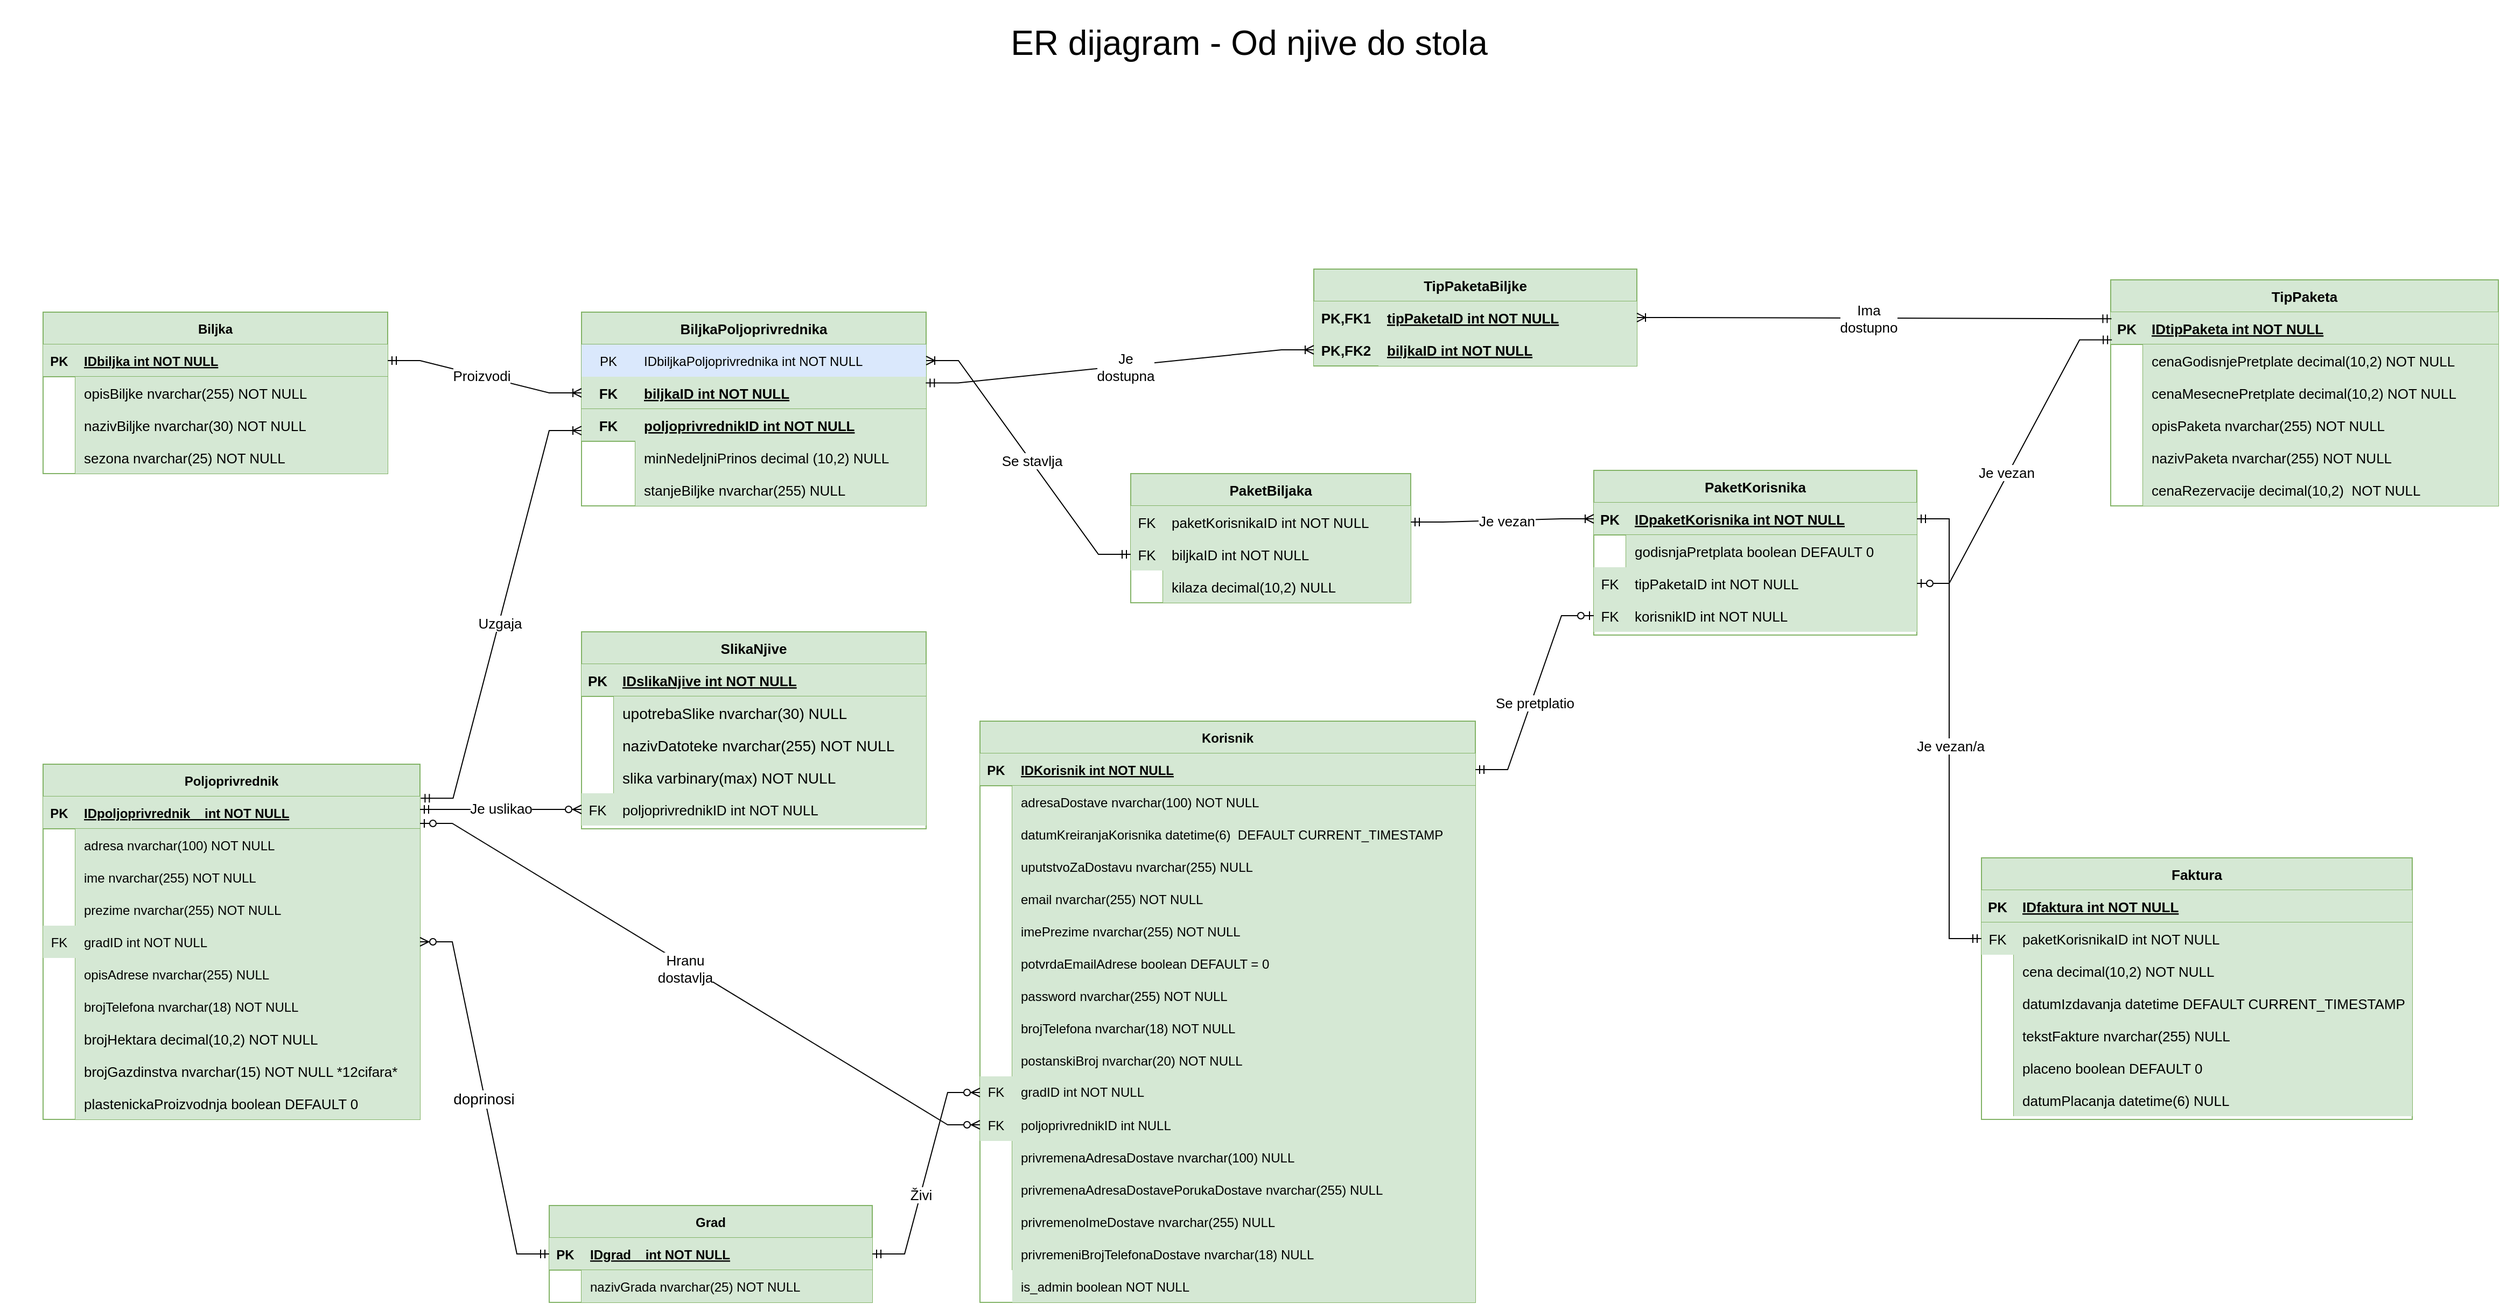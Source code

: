 <mxfile version="28.0.6">
  <diagram id="R2lEEEUBdFMjLlhIrx00" name="Page-1">
    <mxGraphModel dx="2850" dy="1690" grid="1" gridSize="10" guides="1" tooltips="1" connect="1" arrows="1" fold="1" page="1" pageScale="1" pageWidth="2336" pageHeight="1654" background="none" math="0" shadow="0" extFonts="Permanent Marker^https://fonts.googleapis.com/css?family=Permanent+Marker">
      <root>
        <mxCell id="0" />
        <mxCell id="1" parent="0" />
        <mxCell id="C-vyLk0tnHw3VtMMgP7b-23" value="Korisnik" style="shape=table;startSize=30;container=1;collapsible=1;childLayout=tableLayout;fixedRows=1;rowLines=0;fontStyle=1;align=center;resizeLast=1;fillColor=#d5e8d4;strokeColor=#82b366;" parent="1" vertex="1">
          <mxGeometry x="910" y="670" width="460" height="540" as="geometry">
            <mxRectangle x="910" y="670" width="130" height="30" as="alternateBounds" />
          </mxGeometry>
        </mxCell>
        <mxCell id="C-vyLk0tnHw3VtMMgP7b-24" value="" style="shape=partialRectangle;collapsible=0;dropTarget=0;pointerEvents=0;fillColor=#d5e8d4;points=[[0,0.5],[1,0.5]];portConstraint=eastwest;top=0;left=0;right=0;bottom=1;strokeColor=#82b366;" parent="C-vyLk0tnHw3VtMMgP7b-23" vertex="1">
          <mxGeometry y="30" width="460" height="30" as="geometry" />
        </mxCell>
        <mxCell id="C-vyLk0tnHw3VtMMgP7b-25" value="PK" style="shape=partialRectangle;overflow=hidden;connectable=0;fillColor=none;top=0;left=0;bottom=0;right=0;fontStyle=1;" parent="C-vyLk0tnHw3VtMMgP7b-24" vertex="1">
          <mxGeometry width="30" height="30" as="geometry">
            <mxRectangle width="30" height="30" as="alternateBounds" />
          </mxGeometry>
        </mxCell>
        <mxCell id="C-vyLk0tnHw3VtMMgP7b-26" value="IDKorisnik int NOT NULL " style="shape=partialRectangle;overflow=hidden;connectable=0;fillColor=none;top=0;left=0;bottom=0;right=0;align=left;spacingLeft=6;fontStyle=5;" parent="C-vyLk0tnHw3VtMMgP7b-24" vertex="1">
          <mxGeometry x="30" width="430" height="30" as="geometry">
            <mxRectangle width="430" height="30" as="alternateBounds" />
          </mxGeometry>
        </mxCell>
        <mxCell id="C-vyLk0tnHw3VtMMgP7b-27" value="" style="shape=partialRectangle;collapsible=0;dropTarget=0;pointerEvents=0;fillColor=none;points=[[0,0.5],[1,0.5]];portConstraint=eastwest;top=0;left=0;right=0;bottom=0;" parent="C-vyLk0tnHw3VtMMgP7b-23" vertex="1">
          <mxGeometry y="60" width="460" height="30" as="geometry" />
        </mxCell>
        <mxCell id="C-vyLk0tnHw3VtMMgP7b-28" value="" style="shape=partialRectangle;overflow=hidden;connectable=0;fillColor=none;top=0;left=0;bottom=0;right=0;" parent="C-vyLk0tnHw3VtMMgP7b-27" vertex="1">
          <mxGeometry width="30" height="30" as="geometry">
            <mxRectangle width="30" height="30" as="alternateBounds" />
          </mxGeometry>
        </mxCell>
        <mxCell id="C-vyLk0tnHw3VtMMgP7b-29" value="adresaDostave nvarchar(100) NOT NULL" style="shape=partialRectangle;overflow=hidden;connectable=0;fillColor=#d5e8d4;top=0;left=0;bottom=0;right=0;align=left;spacingLeft=6;strokeColor=#82b366;" parent="C-vyLk0tnHw3VtMMgP7b-27" vertex="1">
          <mxGeometry x="30" width="430" height="30" as="geometry">
            <mxRectangle width="430" height="30" as="alternateBounds" />
          </mxGeometry>
        </mxCell>
        <mxCell id="IFlo9x6ceDUi9yx8acMQ-31" value="" style="shape=tableRow;horizontal=0;startSize=0;swimlaneHead=0;swimlaneBody=0;fillColor=none;collapsible=0;dropTarget=0;points=[[0,0.5],[1,0.5]];portConstraint=eastwest;top=0;left=0;right=0;bottom=0;" parent="C-vyLk0tnHw3VtMMgP7b-23" vertex="1">
          <mxGeometry y="90" width="460" height="30" as="geometry" />
        </mxCell>
        <mxCell id="IFlo9x6ceDUi9yx8acMQ-32" value="" style="shape=partialRectangle;connectable=0;fillColor=none;top=0;left=0;bottom=0;right=0;editable=1;overflow=hidden;" parent="IFlo9x6ceDUi9yx8acMQ-31" vertex="1">
          <mxGeometry width="30" height="30" as="geometry">
            <mxRectangle width="30" height="30" as="alternateBounds" />
          </mxGeometry>
        </mxCell>
        <mxCell id="IFlo9x6ceDUi9yx8acMQ-33" value="datumKreiranjaKorisnika datetime(6)  DEFAULT CURRENT_TIMESTAMP" style="shape=partialRectangle;connectable=0;fillColor=#d5e8d4;top=0;left=0;bottom=0;right=0;align=left;spacingLeft=6;overflow=hidden;strokeColor=#82b366;" parent="IFlo9x6ceDUi9yx8acMQ-31" vertex="1">
          <mxGeometry x="30" width="430" height="30" as="geometry">
            <mxRectangle width="430" height="30" as="alternateBounds" />
          </mxGeometry>
        </mxCell>
        <mxCell id="IFlo9x6ceDUi9yx8acMQ-7" value="" style="shape=tableRow;horizontal=0;startSize=0;swimlaneHead=0;swimlaneBody=0;fillColor=none;collapsible=0;dropTarget=0;points=[[0,0.5],[1,0.5]];portConstraint=eastwest;top=0;left=0;right=0;bottom=0;" parent="C-vyLk0tnHw3VtMMgP7b-23" vertex="1">
          <mxGeometry y="120" width="460" height="30" as="geometry" />
        </mxCell>
        <mxCell id="IFlo9x6ceDUi9yx8acMQ-8" value="" style="shape=partialRectangle;connectable=0;fillColor=none;top=0;left=0;bottom=0;right=0;editable=1;overflow=hidden;" parent="IFlo9x6ceDUi9yx8acMQ-7" vertex="1">
          <mxGeometry width="30" height="30" as="geometry">
            <mxRectangle width="30" height="30" as="alternateBounds" />
          </mxGeometry>
        </mxCell>
        <mxCell id="IFlo9x6ceDUi9yx8acMQ-9" value="uputstvoZaDostavu nvarchar(255) NULL" style="shape=partialRectangle;connectable=0;fillColor=#d5e8d4;top=0;left=0;bottom=0;right=0;align=left;spacingLeft=6;overflow=hidden;strokeColor=#82b366;" parent="IFlo9x6ceDUi9yx8acMQ-7" vertex="1">
          <mxGeometry x="30" width="430" height="30" as="geometry">
            <mxRectangle width="430" height="30" as="alternateBounds" />
          </mxGeometry>
        </mxCell>
        <mxCell id="IFlo9x6ceDUi9yx8acMQ-10" value="" style="shape=tableRow;horizontal=0;startSize=0;swimlaneHead=0;swimlaneBody=0;fillColor=none;collapsible=0;dropTarget=0;points=[[0,0.5],[1,0.5]];portConstraint=eastwest;top=0;left=0;right=0;bottom=0;" parent="C-vyLk0tnHw3VtMMgP7b-23" vertex="1">
          <mxGeometry y="150" width="460" height="30" as="geometry" />
        </mxCell>
        <mxCell id="IFlo9x6ceDUi9yx8acMQ-11" value="" style="shape=partialRectangle;connectable=0;fillColor=none;top=0;left=0;bottom=0;right=0;editable=1;overflow=hidden;" parent="IFlo9x6ceDUi9yx8acMQ-10" vertex="1">
          <mxGeometry width="30" height="30" as="geometry">
            <mxRectangle width="30" height="30" as="alternateBounds" />
          </mxGeometry>
        </mxCell>
        <mxCell id="IFlo9x6ceDUi9yx8acMQ-12" value="email nvarchar(255) NOT NULL" style="shape=partialRectangle;connectable=0;fillColor=#d5e8d4;top=0;left=0;bottom=0;right=0;align=left;spacingLeft=6;overflow=hidden;strokeColor=#82b366;" parent="IFlo9x6ceDUi9yx8acMQ-10" vertex="1">
          <mxGeometry x="30" width="430" height="30" as="geometry">
            <mxRectangle width="430" height="30" as="alternateBounds" />
          </mxGeometry>
        </mxCell>
        <mxCell id="IFlo9x6ceDUi9yx8acMQ-13" value="" style="shape=tableRow;horizontal=0;startSize=0;swimlaneHead=0;swimlaneBody=0;fillColor=none;collapsible=0;dropTarget=0;points=[[0,0.5],[1,0.5]];portConstraint=eastwest;top=0;left=0;right=0;bottom=0;" parent="C-vyLk0tnHw3VtMMgP7b-23" vertex="1">
          <mxGeometry y="180" width="460" height="30" as="geometry" />
        </mxCell>
        <mxCell id="IFlo9x6ceDUi9yx8acMQ-14" value="" style="shape=partialRectangle;connectable=0;fillColor=none;top=0;left=0;bottom=0;right=0;editable=1;overflow=hidden;" parent="IFlo9x6ceDUi9yx8acMQ-13" vertex="1">
          <mxGeometry width="30" height="30" as="geometry">
            <mxRectangle width="30" height="30" as="alternateBounds" />
          </mxGeometry>
        </mxCell>
        <mxCell id="IFlo9x6ceDUi9yx8acMQ-15" value="imePrezime nvarchar(255) NOT NULL" style="shape=partialRectangle;connectable=0;fillColor=#d5e8d4;top=0;left=0;bottom=0;right=0;align=left;spacingLeft=6;overflow=hidden;strokeColor=#82b366;" parent="IFlo9x6ceDUi9yx8acMQ-13" vertex="1">
          <mxGeometry x="30" width="430" height="30" as="geometry">
            <mxRectangle width="430" height="30" as="alternateBounds" />
          </mxGeometry>
        </mxCell>
        <mxCell id="zWuzuo7DLhXE3JyrqyGI-17" value="" style="shape=tableRow;horizontal=0;startSize=0;swimlaneHead=0;swimlaneBody=0;fillColor=none;collapsible=0;dropTarget=0;points=[[0,0.5],[1,0.5]];portConstraint=eastwest;top=0;left=0;right=0;bottom=0;" parent="C-vyLk0tnHw3VtMMgP7b-23" vertex="1">
          <mxGeometry y="210" width="460" height="30" as="geometry" />
        </mxCell>
        <mxCell id="zWuzuo7DLhXE3JyrqyGI-18" value="" style="shape=partialRectangle;connectable=0;fillColor=none;top=0;left=0;bottom=0;right=0;editable=1;overflow=hidden;" parent="zWuzuo7DLhXE3JyrqyGI-17" vertex="1">
          <mxGeometry width="30" height="30" as="geometry">
            <mxRectangle width="30" height="30" as="alternateBounds" />
          </mxGeometry>
        </mxCell>
        <mxCell id="zWuzuo7DLhXE3JyrqyGI-19" value="potvrdaEmailAdrese boolean DEFAULT = 0 " style="shape=partialRectangle;connectable=0;fillColor=#d5e8d4;top=0;left=0;bottom=0;right=0;align=left;spacingLeft=6;overflow=hidden;strokeColor=#82b366;" parent="zWuzuo7DLhXE3JyrqyGI-17" vertex="1">
          <mxGeometry x="30" width="430" height="30" as="geometry">
            <mxRectangle width="430" height="30" as="alternateBounds" />
          </mxGeometry>
        </mxCell>
        <mxCell id="IFlo9x6ceDUi9yx8acMQ-16" value="" style="shape=tableRow;horizontal=0;startSize=0;swimlaneHead=0;swimlaneBody=0;fillColor=none;collapsible=0;dropTarget=0;points=[[0,0.5],[1,0.5]];portConstraint=eastwest;top=0;left=0;right=0;bottom=0;" parent="C-vyLk0tnHw3VtMMgP7b-23" vertex="1">
          <mxGeometry y="240" width="460" height="30" as="geometry" />
        </mxCell>
        <mxCell id="IFlo9x6ceDUi9yx8acMQ-17" value="" style="shape=partialRectangle;connectable=0;fillColor=none;top=0;left=0;bottom=0;right=0;editable=1;overflow=hidden;" parent="IFlo9x6ceDUi9yx8acMQ-16" vertex="1">
          <mxGeometry width="30" height="30" as="geometry">
            <mxRectangle width="30" height="30" as="alternateBounds" />
          </mxGeometry>
        </mxCell>
        <mxCell id="IFlo9x6ceDUi9yx8acMQ-18" value="password nvarchar(255) NOT NULL" style="shape=partialRectangle;connectable=0;fillColor=#d5e8d4;top=0;left=0;bottom=0;right=0;align=left;spacingLeft=6;overflow=hidden;strokeColor=#82b366;" parent="IFlo9x6ceDUi9yx8acMQ-16" vertex="1">
          <mxGeometry x="30" width="430" height="30" as="geometry">
            <mxRectangle width="430" height="30" as="alternateBounds" />
          </mxGeometry>
        </mxCell>
        <mxCell id="IFlo9x6ceDUi9yx8acMQ-25" value="" style="shape=tableRow;horizontal=0;startSize=0;swimlaneHead=0;swimlaneBody=0;fillColor=none;collapsible=0;dropTarget=0;points=[[0,0.5],[1,0.5]];portConstraint=eastwest;top=0;left=0;right=0;bottom=0;" parent="C-vyLk0tnHw3VtMMgP7b-23" vertex="1">
          <mxGeometry y="270" width="460" height="30" as="geometry" />
        </mxCell>
        <mxCell id="IFlo9x6ceDUi9yx8acMQ-26" value="" style="shape=partialRectangle;connectable=0;fillColor=none;top=0;left=0;bottom=0;right=0;editable=1;overflow=hidden;" parent="IFlo9x6ceDUi9yx8acMQ-25" vertex="1">
          <mxGeometry width="30" height="30" as="geometry">
            <mxRectangle width="30" height="30" as="alternateBounds" />
          </mxGeometry>
        </mxCell>
        <mxCell id="IFlo9x6ceDUi9yx8acMQ-27" value="brojTelefona nvarchar(18) NOT NULL" style="shape=partialRectangle;connectable=0;fillColor=#d5e8d4;top=0;left=0;bottom=0;right=0;align=left;spacingLeft=6;overflow=hidden;strokeColor=#82b366;" parent="IFlo9x6ceDUi9yx8acMQ-25" vertex="1">
          <mxGeometry x="30" width="430" height="30" as="geometry">
            <mxRectangle width="430" height="30" as="alternateBounds" />
          </mxGeometry>
        </mxCell>
        <mxCell id="IFlo9x6ceDUi9yx8acMQ-41" value="" style="shape=tableRow;horizontal=0;startSize=0;swimlaneHead=0;swimlaneBody=0;fillColor=none;collapsible=0;dropTarget=0;points=[[0,0.5],[1,0.5]];portConstraint=eastwest;top=0;left=0;right=0;bottom=0;" parent="C-vyLk0tnHw3VtMMgP7b-23" vertex="1">
          <mxGeometry y="300" width="460" height="30" as="geometry" />
        </mxCell>
        <mxCell id="IFlo9x6ceDUi9yx8acMQ-42" value="" style="shape=partialRectangle;connectable=0;fillColor=none;top=0;left=0;bottom=0;right=0;editable=1;overflow=hidden;" parent="IFlo9x6ceDUi9yx8acMQ-41" vertex="1">
          <mxGeometry width="30" height="30" as="geometry">
            <mxRectangle width="30" height="30" as="alternateBounds" />
          </mxGeometry>
        </mxCell>
        <mxCell id="IFlo9x6ceDUi9yx8acMQ-43" value="postanskiBroj nvarchar(20) NOT NULL" style="shape=partialRectangle;connectable=0;fillColor=#d5e8d4;top=0;left=0;bottom=0;right=0;align=left;spacingLeft=6;overflow=hidden;strokeColor=#82b366;" parent="IFlo9x6ceDUi9yx8acMQ-41" vertex="1">
          <mxGeometry x="30" width="430" height="30" as="geometry">
            <mxRectangle width="430" height="30" as="alternateBounds" />
          </mxGeometry>
        </mxCell>
        <mxCell id="IFlo9x6ceDUi9yx8acMQ-38" value="" style="shape=tableRow;horizontal=0;startSize=0;swimlaneHead=0;swimlaneBody=0;fillColor=#d5e8d4;collapsible=0;dropTarget=0;points=[[0,0.5],[1,0.5]];portConstraint=eastwest;top=0;left=0;right=0;bottom=0;strokeColor=#82b366;" parent="C-vyLk0tnHw3VtMMgP7b-23" vertex="1">
          <mxGeometry y="330" width="460" height="30" as="geometry" />
        </mxCell>
        <mxCell id="IFlo9x6ceDUi9yx8acMQ-39" value="FK" style="shape=partialRectangle;connectable=0;fillColor=none;top=0;left=0;bottom=0;right=0;fontStyle=0;overflow=hidden;whiteSpace=wrap;html=1;" parent="IFlo9x6ceDUi9yx8acMQ-38" vertex="1">
          <mxGeometry width="30" height="30" as="geometry">
            <mxRectangle width="30" height="30" as="alternateBounds" />
          </mxGeometry>
        </mxCell>
        <mxCell id="IFlo9x6ceDUi9yx8acMQ-40" value="gradID int NOT NULL" style="shape=partialRectangle;connectable=0;fillColor=none;top=0;left=0;bottom=0;right=0;align=left;spacingLeft=6;fontStyle=0;overflow=hidden;whiteSpace=wrap;html=1;" parent="IFlo9x6ceDUi9yx8acMQ-38" vertex="1">
          <mxGeometry x="30" width="430" height="30" as="geometry">
            <mxRectangle width="430" height="30" as="alternateBounds" />
          </mxGeometry>
        </mxCell>
        <mxCell id="zWuzuo7DLhXE3JyrqyGI-1" value="" style="shape=tableRow;horizontal=0;startSize=0;swimlaneHead=0;swimlaneBody=0;fillColor=#d5e8d4;collapsible=0;dropTarget=0;points=[[0,0.5],[1,0.5]];portConstraint=eastwest;top=0;left=0;right=0;bottom=0;strokeColor=#82b366;" parent="C-vyLk0tnHw3VtMMgP7b-23" vertex="1">
          <mxGeometry y="360" width="460" height="30" as="geometry" />
        </mxCell>
        <mxCell id="zWuzuo7DLhXE3JyrqyGI-2" value="FK" style="shape=partialRectangle;connectable=0;fillColor=none;top=0;left=0;bottom=0;right=0;editable=1;overflow=hidden;" parent="zWuzuo7DLhXE3JyrqyGI-1" vertex="1">
          <mxGeometry width="30" height="30" as="geometry">
            <mxRectangle width="30" height="30" as="alternateBounds" />
          </mxGeometry>
        </mxCell>
        <mxCell id="zWuzuo7DLhXE3JyrqyGI-3" value="poljoprivrednikID int NULL" style="shape=partialRectangle;connectable=0;fillColor=none;top=0;left=0;bottom=0;right=0;align=left;spacingLeft=6;overflow=hidden;" parent="zWuzuo7DLhXE3JyrqyGI-1" vertex="1">
          <mxGeometry x="30" width="430" height="30" as="geometry">
            <mxRectangle width="430" height="30" as="alternateBounds" />
          </mxGeometry>
        </mxCell>
        <mxCell id="zWuzuo7DLhXE3JyrqyGI-4" value="" style="shape=tableRow;horizontal=0;startSize=0;swimlaneHead=0;swimlaneBody=0;fillColor=none;collapsible=0;dropTarget=0;points=[[0,0.5],[1,0.5]];portConstraint=eastwest;top=0;left=0;right=0;bottom=0;" parent="C-vyLk0tnHw3VtMMgP7b-23" vertex="1">
          <mxGeometry y="390" width="460" height="30" as="geometry" />
        </mxCell>
        <mxCell id="zWuzuo7DLhXE3JyrqyGI-5" value="" style="shape=partialRectangle;connectable=0;fillColor=none;top=0;left=0;bottom=0;right=0;editable=1;overflow=hidden;" parent="zWuzuo7DLhXE3JyrqyGI-4" vertex="1">
          <mxGeometry width="30" height="30" as="geometry">
            <mxRectangle width="30" height="30" as="alternateBounds" />
          </mxGeometry>
        </mxCell>
        <mxCell id="zWuzuo7DLhXE3JyrqyGI-6" value="privremenaAdresaDostave nvarchar(100) NULL" style="shape=partialRectangle;connectable=0;fillColor=#d5e8d4;top=0;left=0;bottom=0;right=0;align=left;spacingLeft=6;overflow=hidden;strokeColor=#82b366;" parent="zWuzuo7DLhXE3JyrqyGI-4" vertex="1">
          <mxGeometry x="30" width="430" height="30" as="geometry">
            <mxRectangle width="430" height="30" as="alternateBounds" />
          </mxGeometry>
        </mxCell>
        <mxCell id="zWuzuo7DLhXE3JyrqyGI-7" value="" style="shape=tableRow;horizontal=0;startSize=0;swimlaneHead=0;swimlaneBody=0;fillColor=none;collapsible=0;dropTarget=0;points=[[0,0.5],[1,0.5]];portConstraint=eastwest;top=0;left=0;right=0;bottom=0;" parent="C-vyLk0tnHw3VtMMgP7b-23" vertex="1">
          <mxGeometry y="420" width="460" height="30" as="geometry" />
        </mxCell>
        <mxCell id="zWuzuo7DLhXE3JyrqyGI-8" value="" style="shape=partialRectangle;connectable=0;fillColor=none;top=0;left=0;bottom=0;right=0;editable=1;overflow=hidden;" parent="zWuzuo7DLhXE3JyrqyGI-7" vertex="1">
          <mxGeometry width="30" height="30" as="geometry">
            <mxRectangle width="30" height="30" as="alternateBounds" />
          </mxGeometry>
        </mxCell>
        <mxCell id="zWuzuo7DLhXE3JyrqyGI-9" value="privremenaAdresaDostavePorukaDostave nvarchar(255) NULL" style="shape=partialRectangle;connectable=0;fillColor=#d5e8d4;top=0;left=0;bottom=0;right=0;align=left;spacingLeft=6;overflow=hidden;strokeColor=#82b366;" parent="zWuzuo7DLhXE3JyrqyGI-7" vertex="1">
          <mxGeometry x="30" width="430" height="30" as="geometry">
            <mxRectangle width="430" height="30" as="alternateBounds" />
          </mxGeometry>
        </mxCell>
        <mxCell id="zWuzuo7DLhXE3JyrqyGI-10" value="" style="shape=tableRow;horizontal=0;startSize=0;swimlaneHead=0;swimlaneBody=0;fillColor=none;collapsible=0;dropTarget=0;points=[[0,0.5],[1,0.5]];portConstraint=eastwest;top=0;left=0;right=0;bottom=0;" parent="C-vyLk0tnHw3VtMMgP7b-23" vertex="1">
          <mxGeometry y="450" width="460" height="30" as="geometry" />
        </mxCell>
        <mxCell id="zWuzuo7DLhXE3JyrqyGI-11" value="" style="shape=partialRectangle;connectable=0;fillColor=none;top=0;left=0;bottom=0;right=0;editable=1;overflow=hidden;" parent="zWuzuo7DLhXE3JyrqyGI-10" vertex="1">
          <mxGeometry width="30" height="30" as="geometry">
            <mxRectangle width="30" height="30" as="alternateBounds" />
          </mxGeometry>
        </mxCell>
        <mxCell id="zWuzuo7DLhXE3JyrqyGI-12" value="privremenoImeDostave nvarchar(255) NULL" style="shape=partialRectangle;connectable=0;fillColor=#d5e8d4;top=0;left=0;bottom=0;right=0;align=left;spacingLeft=6;overflow=hidden;strokeColor=#82b366;" parent="zWuzuo7DLhXE3JyrqyGI-10" vertex="1">
          <mxGeometry x="30" width="430" height="30" as="geometry">
            <mxRectangle width="430" height="30" as="alternateBounds" />
          </mxGeometry>
        </mxCell>
        <mxCell id="zWuzuo7DLhXE3JyrqyGI-13" value="" style="shape=tableRow;horizontal=0;startSize=0;swimlaneHead=0;swimlaneBody=0;fillColor=none;collapsible=0;dropTarget=0;points=[[0,0.5],[1,0.5]];portConstraint=eastwest;top=0;left=0;right=0;bottom=0;" parent="C-vyLk0tnHw3VtMMgP7b-23" vertex="1">
          <mxGeometry y="480" width="460" height="30" as="geometry" />
        </mxCell>
        <mxCell id="zWuzuo7DLhXE3JyrqyGI-14" value="" style="shape=partialRectangle;connectable=0;fillColor=none;top=0;left=0;bottom=0;right=0;editable=1;overflow=hidden;" parent="zWuzuo7DLhXE3JyrqyGI-13" vertex="1">
          <mxGeometry width="30" height="30" as="geometry">
            <mxRectangle width="30" height="30" as="alternateBounds" />
          </mxGeometry>
        </mxCell>
        <mxCell id="zWuzuo7DLhXE3JyrqyGI-15" value="privremeniBrojTelefonaDostave nvarchar(18) NULL" style="shape=partialRectangle;connectable=0;fillColor=#d5e8d4;top=0;left=0;bottom=0;right=0;align=left;spacingLeft=6;overflow=hidden;strokeColor=#82b366;" parent="zWuzuo7DLhXE3JyrqyGI-13" vertex="1">
          <mxGeometry x="30" width="430" height="30" as="geometry">
            <mxRectangle width="430" height="30" as="alternateBounds" />
          </mxGeometry>
        </mxCell>
        <mxCell id="zWuzuo7DLhXE3JyrqyGI-86" style="edgeStyle=orthogonalEdgeStyle;rounded=0;orthogonalLoop=1;jettySize=auto;html=1;exitX=1;exitY=0.5;exitDx=0;exitDy=0;fontSize=13;" parent="C-vyLk0tnHw3VtMMgP7b-23" edge="1">
          <mxGeometry relative="1" as="geometry">
            <mxPoint x="480" y="275" as="sourcePoint" />
            <mxPoint x="480" y="275" as="targetPoint" />
          </mxGeometry>
        </mxCell>
        <mxCell id="zWuzuo7DLhXE3JyrqyGI-22" value="Grad" style="shape=table;startSize=30;container=1;collapsible=1;childLayout=tableLayout;fixedRows=1;rowLines=0;fontStyle=1;align=center;resizeLast=1;fillColor=#d5e8d4;strokeColor=#82b366;" parent="1" vertex="1">
          <mxGeometry x="510" y="1120" width="300" height="90" as="geometry" />
        </mxCell>
        <mxCell id="zWuzuo7DLhXE3JyrqyGI-23" value="" style="shape=tableRow;horizontal=0;startSize=0;swimlaneHead=0;swimlaneBody=0;fillColor=#d5e8d4;collapsible=0;dropTarget=0;points=[[0,0.5],[1,0.5]];portConstraint=eastwest;top=0;left=0;right=0;bottom=1;strokeColor=#82b366;" parent="zWuzuo7DLhXE3JyrqyGI-22" vertex="1">
          <mxGeometry y="30" width="300" height="30" as="geometry" />
        </mxCell>
        <mxCell id="zWuzuo7DLhXE3JyrqyGI-24" value="PK" style="shape=partialRectangle;connectable=0;fillColor=none;top=0;left=0;bottom=0;right=0;fontStyle=1;overflow=hidden;" parent="zWuzuo7DLhXE3JyrqyGI-23" vertex="1">
          <mxGeometry width="30" height="30" as="geometry">
            <mxRectangle width="30" height="30" as="alternateBounds" />
          </mxGeometry>
        </mxCell>
        <mxCell id="zWuzuo7DLhXE3JyrqyGI-25" value="IDgrad    int NOT NULL" style="shape=partialRectangle;connectable=0;fillColor=none;top=0;left=0;bottom=0;right=0;align=left;spacingLeft=6;fontStyle=5;overflow=hidden;" parent="zWuzuo7DLhXE3JyrqyGI-23" vertex="1">
          <mxGeometry x="30" width="270" height="30" as="geometry">
            <mxRectangle width="270" height="30" as="alternateBounds" />
          </mxGeometry>
        </mxCell>
        <mxCell id="zWuzuo7DLhXE3JyrqyGI-26" value="" style="shape=tableRow;horizontal=0;startSize=0;swimlaneHead=0;swimlaneBody=0;fillColor=none;collapsible=0;dropTarget=0;points=[[0,0.5],[1,0.5]];portConstraint=eastwest;top=0;left=0;right=0;bottom=0;" parent="zWuzuo7DLhXE3JyrqyGI-22" vertex="1">
          <mxGeometry y="60" width="300" height="30" as="geometry" />
        </mxCell>
        <mxCell id="zWuzuo7DLhXE3JyrqyGI-27" value="" style="shape=partialRectangle;connectable=0;fillColor=none;top=0;left=0;bottom=0;right=0;editable=1;overflow=hidden;" parent="zWuzuo7DLhXE3JyrqyGI-26" vertex="1">
          <mxGeometry width="30" height="30" as="geometry">
            <mxRectangle width="30" height="30" as="alternateBounds" />
          </mxGeometry>
        </mxCell>
        <mxCell id="zWuzuo7DLhXE3JyrqyGI-28" value="nazivGrada nvarchar(25) NOT NULL" style="shape=partialRectangle;connectable=0;fillColor=#d5e8d4;top=0;left=0;bottom=0;right=0;align=left;spacingLeft=6;overflow=hidden;strokeColor=#82b366;" parent="zWuzuo7DLhXE3JyrqyGI-26" vertex="1">
          <mxGeometry x="30" width="270" height="30" as="geometry">
            <mxRectangle width="270" height="30" as="alternateBounds" />
          </mxGeometry>
        </mxCell>
        <mxCell id="zWuzuo7DLhXE3JyrqyGI-38" value="Poljoprivrednik" style="shape=table;startSize=30;container=1;collapsible=1;childLayout=tableLayout;fixedRows=1;rowLines=0;fontStyle=1;align=center;resizeLast=1;fillColor=#d5e8d4;strokeColor=#82b366;" parent="1" vertex="1">
          <mxGeometry x="40" y="710" width="350" height="330" as="geometry" />
        </mxCell>
        <mxCell id="zWuzuo7DLhXE3JyrqyGI-39" value="" style="shape=tableRow;horizontal=0;startSize=0;swimlaneHead=0;swimlaneBody=0;fillColor=#d5e8d4;collapsible=0;dropTarget=0;points=[[0,0.5],[1,0.5]];portConstraint=eastwest;top=0;left=0;right=0;bottom=1;strokeColor=#82b366;" parent="zWuzuo7DLhXE3JyrqyGI-38" vertex="1">
          <mxGeometry y="30" width="350" height="30" as="geometry" />
        </mxCell>
        <mxCell id="zWuzuo7DLhXE3JyrqyGI-40" value="PK" style="shape=partialRectangle;connectable=0;fillColor=none;top=0;left=0;bottom=0;right=0;fontStyle=1;overflow=hidden;" parent="zWuzuo7DLhXE3JyrqyGI-39" vertex="1">
          <mxGeometry width="30" height="30" as="geometry">
            <mxRectangle width="30" height="30" as="alternateBounds" />
          </mxGeometry>
        </mxCell>
        <mxCell id="zWuzuo7DLhXE3JyrqyGI-41" value="IDpoljoprivrednik    int NOT NULL" style="shape=partialRectangle;connectable=0;fillColor=none;top=0;left=0;bottom=0;right=0;align=left;spacingLeft=6;fontStyle=5;overflow=hidden;" parent="zWuzuo7DLhXE3JyrqyGI-39" vertex="1">
          <mxGeometry x="30" width="320" height="30" as="geometry">
            <mxRectangle width="320" height="30" as="alternateBounds" />
          </mxGeometry>
        </mxCell>
        <mxCell id="zWuzuo7DLhXE3JyrqyGI-42" value="" style="shape=tableRow;horizontal=0;startSize=0;swimlaneHead=0;swimlaneBody=0;fillColor=none;collapsible=0;dropTarget=0;points=[[0,0.5],[1,0.5]];portConstraint=eastwest;top=0;left=0;right=0;bottom=0;" parent="zWuzuo7DLhXE3JyrqyGI-38" vertex="1">
          <mxGeometry y="60" width="350" height="30" as="geometry" />
        </mxCell>
        <mxCell id="zWuzuo7DLhXE3JyrqyGI-43" value="" style="shape=partialRectangle;connectable=0;fillColor=none;top=0;left=0;bottom=0;right=0;editable=1;overflow=hidden;" parent="zWuzuo7DLhXE3JyrqyGI-42" vertex="1">
          <mxGeometry width="30" height="30" as="geometry">
            <mxRectangle width="30" height="30" as="alternateBounds" />
          </mxGeometry>
        </mxCell>
        <mxCell id="zWuzuo7DLhXE3JyrqyGI-44" value="adresa nvarchar(100) NOT NULL" style="shape=partialRectangle;connectable=0;fillColor=#d5e8d4;top=0;left=0;bottom=0;right=0;align=left;spacingLeft=6;overflow=hidden;strokeColor=#82b366;" parent="zWuzuo7DLhXE3JyrqyGI-42" vertex="1">
          <mxGeometry x="30" width="320" height="30" as="geometry">
            <mxRectangle width="320" height="30" as="alternateBounds" />
          </mxGeometry>
        </mxCell>
        <mxCell id="zWuzuo7DLhXE3JyrqyGI-45" value="" style="shape=tableRow;horizontal=0;startSize=0;swimlaneHead=0;swimlaneBody=0;fillColor=none;collapsible=0;dropTarget=0;points=[[0,0.5],[1,0.5]];portConstraint=eastwest;top=0;left=0;right=0;bottom=0;" parent="zWuzuo7DLhXE3JyrqyGI-38" vertex="1">
          <mxGeometry y="90" width="350" height="30" as="geometry" />
        </mxCell>
        <mxCell id="zWuzuo7DLhXE3JyrqyGI-46" value="" style="shape=partialRectangle;connectable=0;fillColor=none;top=0;left=0;bottom=0;right=0;editable=1;overflow=hidden;" parent="zWuzuo7DLhXE3JyrqyGI-45" vertex="1">
          <mxGeometry width="30" height="30" as="geometry">
            <mxRectangle width="30" height="30" as="alternateBounds" />
          </mxGeometry>
        </mxCell>
        <mxCell id="zWuzuo7DLhXE3JyrqyGI-47" value="ime nvarchar(255) NOT NULL" style="shape=partialRectangle;connectable=0;fillColor=#d5e8d4;top=0;left=0;bottom=0;right=0;align=left;spacingLeft=6;overflow=hidden;strokeColor=#82b366;" parent="zWuzuo7DLhXE3JyrqyGI-45" vertex="1">
          <mxGeometry x="30" width="320" height="30" as="geometry">
            <mxRectangle width="320" height="30" as="alternateBounds" />
          </mxGeometry>
        </mxCell>
        <mxCell id="zWuzuo7DLhXE3JyrqyGI-48" value="" style="shape=tableRow;horizontal=0;startSize=0;swimlaneHead=0;swimlaneBody=0;fillColor=none;collapsible=0;dropTarget=0;points=[[0,0.5],[1,0.5]];portConstraint=eastwest;top=0;left=0;right=0;bottom=0;" parent="zWuzuo7DLhXE3JyrqyGI-38" vertex="1">
          <mxGeometry y="120" width="350" height="30" as="geometry" />
        </mxCell>
        <mxCell id="zWuzuo7DLhXE3JyrqyGI-49" value="" style="shape=partialRectangle;connectable=0;fillColor=none;top=0;left=0;bottom=0;right=0;editable=1;overflow=hidden;" parent="zWuzuo7DLhXE3JyrqyGI-48" vertex="1">
          <mxGeometry width="30" height="30" as="geometry">
            <mxRectangle width="30" height="30" as="alternateBounds" />
          </mxGeometry>
        </mxCell>
        <mxCell id="zWuzuo7DLhXE3JyrqyGI-50" value="prezime nvarchar(255) NOT NULL" style="shape=partialRectangle;connectable=0;fillColor=#d5e8d4;top=0;left=0;bottom=0;right=0;align=left;spacingLeft=6;overflow=hidden;strokeColor=#82b366;" parent="zWuzuo7DLhXE3JyrqyGI-48" vertex="1">
          <mxGeometry x="30" width="320" height="30" as="geometry">
            <mxRectangle width="320" height="30" as="alternateBounds" />
          </mxGeometry>
        </mxCell>
        <mxCell id="zWuzuo7DLhXE3JyrqyGI-51" value="" style="shape=tableRow;horizontal=0;startSize=0;swimlaneHead=0;swimlaneBody=0;fillColor=#d5e8d4;collapsible=0;dropTarget=0;points=[[0,0.5],[1,0.5]];portConstraint=eastwest;top=0;left=0;right=0;bottom=0;strokeColor=#82b366;" parent="zWuzuo7DLhXE3JyrqyGI-38" vertex="1">
          <mxGeometry y="150" width="350" height="30" as="geometry" />
        </mxCell>
        <mxCell id="zWuzuo7DLhXE3JyrqyGI-52" value="FK" style="shape=partialRectangle;connectable=0;fillColor=none;top=0;left=0;bottom=0;right=0;editable=1;overflow=hidden;" parent="zWuzuo7DLhXE3JyrqyGI-51" vertex="1">
          <mxGeometry width="30" height="30" as="geometry">
            <mxRectangle width="30" height="30" as="alternateBounds" />
          </mxGeometry>
        </mxCell>
        <mxCell id="zWuzuo7DLhXE3JyrqyGI-53" value="gradID int NOT NULL" style="shape=partialRectangle;connectable=0;fillColor=none;top=0;left=0;bottom=0;right=0;align=left;spacingLeft=6;overflow=hidden;" parent="zWuzuo7DLhXE3JyrqyGI-51" vertex="1">
          <mxGeometry x="30" width="320" height="30" as="geometry">
            <mxRectangle width="320" height="30" as="alternateBounds" />
          </mxGeometry>
        </mxCell>
        <mxCell id="zWuzuo7DLhXE3JyrqyGI-57" value="" style="shape=tableRow;horizontal=0;startSize=0;swimlaneHead=0;swimlaneBody=0;fillColor=none;collapsible=0;dropTarget=0;points=[[0,0.5],[1,0.5]];portConstraint=eastwest;top=0;left=0;right=0;bottom=0;" parent="zWuzuo7DLhXE3JyrqyGI-38" vertex="1">
          <mxGeometry y="180" width="350" height="30" as="geometry" />
        </mxCell>
        <mxCell id="zWuzuo7DLhXE3JyrqyGI-58" value="" style="shape=partialRectangle;connectable=0;fillColor=none;top=0;left=0;bottom=0;right=0;editable=1;overflow=hidden;" parent="zWuzuo7DLhXE3JyrqyGI-57" vertex="1">
          <mxGeometry width="30" height="30" as="geometry">
            <mxRectangle width="30" height="30" as="alternateBounds" />
          </mxGeometry>
        </mxCell>
        <mxCell id="zWuzuo7DLhXE3JyrqyGI-59" value="opisAdrese nvarchar(255) NULL" style="shape=partialRectangle;connectable=0;fillColor=#d5e8d4;top=0;left=0;bottom=0;right=0;align=left;spacingLeft=6;overflow=hidden;strokeColor=#82b366;" parent="zWuzuo7DLhXE3JyrqyGI-57" vertex="1">
          <mxGeometry x="30" width="320" height="30" as="geometry">
            <mxRectangle width="320" height="30" as="alternateBounds" />
          </mxGeometry>
        </mxCell>
        <mxCell id="zWuzuo7DLhXE3JyrqyGI-60" value="" style="shape=tableRow;horizontal=0;startSize=0;swimlaneHead=0;swimlaneBody=0;fillColor=none;collapsible=0;dropTarget=0;points=[[0,0.5],[1,0.5]];portConstraint=eastwest;top=0;left=0;right=0;bottom=0;" parent="zWuzuo7DLhXE3JyrqyGI-38" vertex="1">
          <mxGeometry y="210" width="350" height="30" as="geometry" />
        </mxCell>
        <mxCell id="zWuzuo7DLhXE3JyrqyGI-61" value="" style="shape=partialRectangle;connectable=0;fillColor=none;top=0;left=0;bottom=0;right=0;editable=1;overflow=hidden;" parent="zWuzuo7DLhXE3JyrqyGI-60" vertex="1">
          <mxGeometry width="30" height="30" as="geometry">
            <mxRectangle width="30" height="30" as="alternateBounds" />
          </mxGeometry>
        </mxCell>
        <mxCell id="zWuzuo7DLhXE3JyrqyGI-62" value="brojTelefona nvarchar(18) NOT NULL" style="shape=partialRectangle;connectable=0;fillColor=#d5e8d4;top=0;left=0;bottom=0;right=0;align=left;spacingLeft=6;overflow=hidden;strokeColor=#82b366;" parent="zWuzuo7DLhXE3JyrqyGI-60" vertex="1">
          <mxGeometry x="30" width="320" height="30" as="geometry">
            <mxRectangle width="320" height="30" as="alternateBounds" />
          </mxGeometry>
        </mxCell>
        <mxCell id="zWuzuo7DLhXE3JyrqyGI-353" value="" style="shape=tableRow;horizontal=0;startSize=0;swimlaneHead=0;swimlaneBody=0;fillColor=none;collapsible=0;dropTarget=0;points=[[0,0.5],[1,0.5]];portConstraint=eastwest;top=0;left=0;right=0;bottom=0;fontSize=13;" parent="zWuzuo7DLhXE3JyrqyGI-38" vertex="1">
          <mxGeometry y="240" width="350" height="30" as="geometry" />
        </mxCell>
        <mxCell id="zWuzuo7DLhXE3JyrqyGI-354" value="" style="shape=partialRectangle;connectable=0;fillColor=none;top=0;left=0;bottom=0;right=0;editable=1;overflow=hidden;fontSize=13;" parent="zWuzuo7DLhXE3JyrqyGI-353" vertex="1">
          <mxGeometry width="30" height="30" as="geometry">
            <mxRectangle width="30" height="30" as="alternateBounds" />
          </mxGeometry>
        </mxCell>
        <mxCell id="zWuzuo7DLhXE3JyrqyGI-355" value="brojHektara decimal(10,2) NOT NULL" style="shape=partialRectangle;connectable=0;fillColor=#d5e8d4;top=0;left=0;bottom=0;right=0;align=left;spacingLeft=6;overflow=hidden;fontSize=13;strokeColor=#82b366;" parent="zWuzuo7DLhXE3JyrqyGI-353" vertex="1">
          <mxGeometry x="30" width="320" height="30" as="geometry">
            <mxRectangle width="320" height="30" as="alternateBounds" />
          </mxGeometry>
        </mxCell>
        <mxCell id="zWuzuo7DLhXE3JyrqyGI-356" value="" style="shape=tableRow;horizontal=0;startSize=0;swimlaneHead=0;swimlaneBody=0;fillColor=none;collapsible=0;dropTarget=0;points=[[0,0.5],[1,0.5]];portConstraint=eastwest;top=0;left=0;right=0;bottom=0;fontSize=13;" parent="zWuzuo7DLhXE3JyrqyGI-38" vertex="1">
          <mxGeometry y="270" width="350" height="30" as="geometry" />
        </mxCell>
        <mxCell id="zWuzuo7DLhXE3JyrqyGI-357" value="" style="shape=partialRectangle;connectable=0;fillColor=none;top=0;left=0;bottom=0;right=0;editable=1;overflow=hidden;fontSize=13;" parent="zWuzuo7DLhXE3JyrqyGI-356" vertex="1">
          <mxGeometry width="30" height="30" as="geometry">
            <mxRectangle width="30" height="30" as="alternateBounds" />
          </mxGeometry>
        </mxCell>
        <mxCell id="zWuzuo7DLhXE3JyrqyGI-358" value="brojGazdinstva nvarchar(15) NOT NULL *12cifara*" style="shape=partialRectangle;connectable=0;fillColor=#d5e8d4;top=0;left=0;bottom=0;right=0;align=left;spacingLeft=6;overflow=hidden;fontSize=13;strokeColor=#82b366;" parent="zWuzuo7DLhXE3JyrqyGI-356" vertex="1">
          <mxGeometry x="30" width="320" height="30" as="geometry">
            <mxRectangle width="320" height="30" as="alternateBounds" />
          </mxGeometry>
        </mxCell>
        <mxCell id="zWuzuo7DLhXE3JyrqyGI-359" value="" style="shape=tableRow;horizontal=0;startSize=0;swimlaneHead=0;swimlaneBody=0;fillColor=none;collapsible=0;dropTarget=0;points=[[0,0.5],[1,0.5]];portConstraint=eastwest;top=0;left=0;right=0;bottom=0;fontSize=13;" parent="zWuzuo7DLhXE3JyrqyGI-38" vertex="1">
          <mxGeometry y="300" width="350" height="30" as="geometry" />
        </mxCell>
        <mxCell id="zWuzuo7DLhXE3JyrqyGI-360" value="" style="shape=partialRectangle;connectable=0;fillColor=none;top=0;left=0;bottom=0;right=0;editable=1;overflow=hidden;fontSize=13;" parent="zWuzuo7DLhXE3JyrqyGI-359" vertex="1">
          <mxGeometry width="30" height="30" as="geometry">
            <mxRectangle width="30" height="30" as="alternateBounds" />
          </mxGeometry>
        </mxCell>
        <mxCell id="zWuzuo7DLhXE3JyrqyGI-361" value="plastenickaProizvodnja boolean DEFAULT 0" style="shape=partialRectangle;connectable=0;fillColor=#d5e8d4;top=0;left=0;bottom=0;right=0;align=left;spacingLeft=6;overflow=hidden;fontSize=13;strokeColor=#82b366;" parent="zWuzuo7DLhXE3JyrqyGI-359" vertex="1">
          <mxGeometry x="30" width="320" height="30" as="geometry">
            <mxRectangle width="320" height="30" as="alternateBounds" />
          </mxGeometry>
        </mxCell>
        <mxCell id="zWuzuo7DLhXE3JyrqyGI-64" value="" style="edgeStyle=entityRelationEdgeStyle;fontSize=12;html=1;endArrow=ERzeroToMany;startArrow=ERmandOne;rounded=0;entryX=1;entryY=0.5;entryDx=0;entryDy=0;exitX=0;exitY=0.5;exitDx=0;exitDy=0;" parent="1" source="zWuzuo7DLhXE3JyrqyGI-23" target="zWuzuo7DLhXE3JyrqyGI-51" edge="1">
          <mxGeometry width="100" height="100" relative="1" as="geometry">
            <mxPoint x="390" y="940" as="sourcePoint" />
            <mxPoint x="500" y="1010" as="targetPoint" />
          </mxGeometry>
        </mxCell>
        <mxCell id="zWuzuo7DLhXE3JyrqyGI-67" value="doprinosi" style="edgeLabel;html=1;align=center;verticalAlign=middle;resizable=0;points=[];fontSize=14;" parent="zWuzuo7DLhXE3JyrqyGI-64" vertex="1" connectable="0">
          <mxGeometry y="1" relative="1" as="geometry">
            <mxPoint as="offset" />
          </mxGeometry>
        </mxCell>
        <mxCell id="zWuzuo7DLhXE3JyrqyGI-65" value="&lt;font style=&quot;font-size: 32px;&quot;&gt;ER dijagram - Od njive do stola&lt;/font&gt;" style="text;html=1;strokeColor=none;fillColor=none;align=center;verticalAlign=middle;whiteSpace=wrap;rounded=0;" parent="1" vertex="1">
          <mxGeometry width="2320" height="80" as="geometry" />
        </mxCell>
        <mxCell id="zWuzuo7DLhXE3JyrqyGI-73" value="SlikaNjive" style="shape=table;startSize=30;container=1;collapsible=1;childLayout=tableLayout;fixedRows=1;rowLines=0;fontStyle=1;align=center;resizeLast=1;fontSize=13;fillColor=#d5e8d4;strokeColor=#82b366;" parent="1" vertex="1">
          <mxGeometry x="540" y="587" width="320" height="183" as="geometry" />
        </mxCell>
        <mxCell id="zWuzuo7DLhXE3JyrqyGI-74" value="" style="shape=tableRow;horizontal=0;startSize=0;swimlaneHead=0;swimlaneBody=0;fillColor=#d5e8d4;collapsible=0;dropTarget=0;points=[[0,0.5],[1,0.5]];portConstraint=eastwest;top=0;left=0;right=0;bottom=1;fontSize=14;strokeColor=#82b366;" parent="zWuzuo7DLhXE3JyrqyGI-73" vertex="1">
          <mxGeometry y="30" width="320" height="30" as="geometry" />
        </mxCell>
        <mxCell id="zWuzuo7DLhXE3JyrqyGI-75" value="PK" style="shape=partialRectangle;connectable=0;fillColor=none;top=0;left=0;bottom=0;right=0;fontStyle=1;overflow=hidden;fontSize=13;" parent="zWuzuo7DLhXE3JyrqyGI-74" vertex="1">
          <mxGeometry width="30" height="30" as="geometry">
            <mxRectangle width="30" height="30" as="alternateBounds" />
          </mxGeometry>
        </mxCell>
        <mxCell id="zWuzuo7DLhXE3JyrqyGI-76" value="IDslikaNjive int NOT NULL" style="shape=partialRectangle;connectable=0;fillColor=none;top=0;left=0;bottom=0;right=0;align=left;spacingLeft=6;fontStyle=5;overflow=hidden;fontSize=13;" parent="zWuzuo7DLhXE3JyrqyGI-74" vertex="1">
          <mxGeometry x="30" width="290" height="30" as="geometry">
            <mxRectangle width="290" height="30" as="alternateBounds" />
          </mxGeometry>
        </mxCell>
        <mxCell id="zWuzuo7DLhXE3JyrqyGI-77" value="" style="shape=tableRow;horizontal=0;startSize=0;swimlaneHead=0;swimlaneBody=0;fillColor=none;collapsible=0;dropTarget=0;points=[[0,0.5],[1,0.5]];portConstraint=eastwest;top=0;left=0;right=0;bottom=0;fontSize=14;" parent="zWuzuo7DLhXE3JyrqyGI-73" vertex="1">
          <mxGeometry y="60" width="320" height="30" as="geometry" />
        </mxCell>
        <mxCell id="zWuzuo7DLhXE3JyrqyGI-78" value="" style="shape=partialRectangle;connectable=0;fillColor=none;top=0;left=0;bottom=0;right=0;editable=1;overflow=hidden;fontSize=14;" parent="zWuzuo7DLhXE3JyrqyGI-77" vertex="1">
          <mxGeometry width="30" height="30" as="geometry">
            <mxRectangle width="30" height="30" as="alternateBounds" />
          </mxGeometry>
        </mxCell>
        <mxCell id="zWuzuo7DLhXE3JyrqyGI-79" value="upotrebaSlike nvarchar(30) NULL" style="shape=partialRectangle;connectable=0;fillColor=#d5e8d4;top=0;left=0;bottom=0;right=0;align=left;spacingLeft=6;overflow=hidden;fontSize=14;strokeColor=#82b366;" parent="zWuzuo7DLhXE3JyrqyGI-77" vertex="1">
          <mxGeometry x="30" width="290" height="30" as="geometry">
            <mxRectangle width="290" height="30" as="alternateBounds" />
          </mxGeometry>
        </mxCell>
        <mxCell id="zWuzuo7DLhXE3JyrqyGI-80" value="" style="shape=tableRow;horizontal=0;startSize=0;swimlaneHead=0;swimlaneBody=0;fillColor=none;collapsible=0;dropTarget=0;points=[[0,0.5],[1,0.5]];portConstraint=eastwest;top=0;left=0;right=0;bottom=0;fontSize=14;" parent="zWuzuo7DLhXE3JyrqyGI-73" vertex="1">
          <mxGeometry y="90" width="320" height="30" as="geometry" />
        </mxCell>
        <mxCell id="zWuzuo7DLhXE3JyrqyGI-81" value="" style="shape=partialRectangle;connectable=0;fillColor=none;top=0;left=0;bottom=0;right=0;editable=1;overflow=hidden;fontSize=14;" parent="zWuzuo7DLhXE3JyrqyGI-80" vertex="1">
          <mxGeometry width="30" height="30" as="geometry">
            <mxRectangle width="30" height="30" as="alternateBounds" />
          </mxGeometry>
        </mxCell>
        <mxCell id="zWuzuo7DLhXE3JyrqyGI-82" value="nazivDatoteke nvarchar(255) NOT NULL" style="shape=partialRectangle;connectable=0;fillColor=#d5e8d4;top=0;left=0;bottom=0;right=0;align=left;spacingLeft=6;overflow=hidden;fontSize=14;strokeColor=#82b366;" parent="zWuzuo7DLhXE3JyrqyGI-80" vertex="1">
          <mxGeometry x="30" width="290" height="30" as="geometry">
            <mxRectangle width="290" height="30" as="alternateBounds" />
          </mxGeometry>
        </mxCell>
        <mxCell id="zWuzuo7DLhXE3JyrqyGI-83" value="" style="shape=tableRow;horizontal=0;startSize=0;swimlaneHead=0;swimlaneBody=0;fillColor=none;collapsible=0;dropTarget=0;points=[[0,0.5],[1,0.5]];portConstraint=eastwest;top=0;left=0;right=0;bottom=0;fontSize=14;" parent="zWuzuo7DLhXE3JyrqyGI-73" vertex="1">
          <mxGeometry y="120" width="320" height="30" as="geometry" />
        </mxCell>
        <mxCell id="zWuzuo7DLhXE3JyrqyGI-84" value="" style="shape=partialRectangle;connectable=0;fillColor=none;top=0;left=0;bottom=0;right=0;editable=1;overflow=hidden;fontSize=14;" parent="zWuzuo7DLhXE3JyrqyGI-83" vertex="1">
          <mxGeometry width="30" height="30" as="geometry">
            <mxRectangle width="30" height="30" as="alternateBounds" />
          </mxGeometry>
        </mxCell>
        <mxCell id="zWuzuo7DLhXE3JyrqyGI-85" value="slika varbinary(max) NOT NULL" style="shape=partialRectangle;connectable=0;fillColor=#d5e8d4;top=0;left=0;bottom=0;right=0;align=left;spacingLeft=6;overflow=hidden;fontSize=14;strokeColor=#82b366;" parent="zWuzuo7DLhXE3JyrqyGI-83" vertex="1">
          <mxGeometry x="30" width="290" height="30" as="geometry">
            <mxRectangle width="290" height="30" as="alternateBounds" />
          </mxGeometry>
        </mxCell>
        <mxCell id="zWuzuo7DLhXE3JyrqyGI-97" value="" style="shape=tableRow;horizontal=0;startSize=0;swimlaneHead=0;swimlaneBody=0;fillColor=#d5e8d4;collapsible=0;dropTarget=0;points=[[0,0.5],[1,0.5]];portConstraint=eastwest;top=0;left=0;right=0;bottom=0;fontSize=13;strokeColor=#82b366;" parent="zWuzuo7DLhXE3JyrqyGI-73" vertex="1">
          <mxGeometry y="150" width="320" height="30" as="geometry" />
        </mxCell>
        <mxCell id="zWuzuo7DLhXE3JyrqyGI-98" value="FK" style="shape=partialRectangle;connectable=0;fillColor=none;top=0;left=0;bottom=0;right=0;editable=1;overflow=hidden;fontSize=13;" parent="zWuzuo7DLhXE3JyrqyGI-97" vertex="1">
          <mxGeometry width="30" height="30" as="geometry">
            <mxRectangle width="30" height="30" as="alternateBounds" />
          </mxGeometry>
        </mxCell>
        <mxCell id="zWuzuo7DLhXE3JyrqyGI-99" value="poljoprivrednikID int NOT NULL" style="shape=partialRectangle;connectable=0;fillColor=none;top=0;left=0;bottom=0;right=0;align=left;spacingLeft=6;overflow=hidden;fontSize=13;" parent="zWuzuo7DLhXE3JyrqyGI-97" vertex="1">
          <mxGeometry x="30" width="290" height="30" as="geometry">
            <mxRectangle width="290" height="30" as="alternateBounds" />
          </mxGeometry>
        </mxCell>
        <mxCell id="zWuzuo7DLhXE3JyrqyGI-104" value="" style="edgeStyle=entityRelationEdgeStyle;fontSize=12;html=1;endArrow=ERzeroToMany;startArrow=ERmandOne;rounded=0;exitX=1;exitY=0.5;exitDx=0;exitDy=0;entryX=0;entryY=0.5;entryDx=0;entryDy=0;" parent="1" source="zWuzuo7DLhXE3JyrqyGI-23" target="IFlo9x6ceDUi9yx8acMQ-38" edge="1">
          <mxGeometry width="100" height="100" relative="1" as="geometry">
            <mxPoint x="650" y="770" as="sourcePoint" />
            <mxPoint x="750" y="670" as="targetPoint" />
          </mxGeometry>
        </mxCell>
        <mxCell id="zWuzuo7DLhXE3JyrqyGI-105" value="Živi" style="edgeLabel;html=1;align=center;verticalAlign=middle;resizable=0;points=[];fontSize=13;" parent="zWuzuo7DLhXE3JyrqyGI-104" vertex="1" connectable="0">
          <mxGeometry x="-0.184" y="-2" relative="1" as="geometry">
            <mxPoint x="-2" as="offset" />
          </mxGeometry>
        </mxCell>
        <mxCell id="zWuzuo7DLhXE3JyrqyGI-108" value="" style="edgeStyle=entityRelationEdgeStyle;fontSize=12;html=1;endArrow=ERzeroToMany;startArrow=ERzeroToOne;rounded=0;entryX=0;entryY=0.5;entryDx=0;entryDy=0;" parent="1" target="zWuzuo7DLhXE3JyrqyGI-1" edge="1">
          <mxGeometry width="100" height="100" relative="1" as="geometry">
            <mxPoint x="390" y="765" as="sourcePoint" />
            <mxPoint x="1020" y="1010" as="targetPoint" />
          </mxGeometry>
        </mxCell>
        <mxCell id="zWuzuo7DLhXE3JyrqyGI-109" value="Hranu&lt;br&gt;dostavlja" style="edgeLabel;html=1;align=center;verticalAlign=middle;resizable=0;points=[];fontSize=13;" parent="zWuzuo7DLhXE3JyrqyGI-108" vertex="1" connectable="0">
          <mxGeometry x="-0.051" y="-3" relative="1" as="geometry">
            <mxPoint as="offset" />
          </mxGeometry>
        </mxCell>
        <mxCell id="zWuzuo7DLhXE3JyrqyGI-110" value="" style="edgeStyle=entityRelationEdgeStyle;fontSize=12;html=1;endArrow=ERzeroToMany;startArrow=ERmandOne;rounded=0;entryX=0;entryY=0.5;entryDx=0;entryDy=0;" parent="1" target="zWuzuo7DLhXE3JyrqyGI-97" edge="1">
          <mxGeometry width="100" height="100" relative="1" as="geometry">
            <mxPoint x="390" y="752" as="sourcePoint" />
            <mxPoint x="690" y="620" as="targetPoint" />
          </mxGeometry>
        </mxCell>
        <mxCell id="zWuzuo7DLhXE3JyrqyGI-112" value="Je uslikao" style="edgeLabel;html=1;align=center;verticalAlign=middle;resizable=0;points=[];fontSize=13;" parent="zWuzuo7DLhXE3JyrqyGI-110" vertex="1" connectable="0">
          <mxGeometry x="-0.004" y="1" relative="1" as="geometry">
            <mxPoint as="offset" />
          </mxGeometry>
        </mxCell>
        <mxCell id="zWuzuo7DLhXE3JyrqyGI-115" value="PaketKorisnika" style="shape=table;startSize=30;container=1;collapsible=1;childLayout=tableLayout;fixedRows=1;rowLines=0;fontStyle=1;align=center;resizeLast=1;fontSize=13;fillColor=#d5e8d4;strokeColor=#82b366;" parent="1" vertex="1">
          <mxGeometry x="1480" y="437" width="300" height="153" as="geometry" />
        </mxCell>
        <mxCell id="zWuzuo7DLhXE3JyrqyGI-116" value="" style="shape=tableRow;horizontal=0;startSize=0;swimlaneHead=0;swimlaneBody=0;fillColor=#d5e8d4;collapsible=0;dropTarget=0;points=[[0,0.5],[1,0.5]];portConstraint=eastwest;top=0;left=0;right=0;bottom=1;fontSize=13;strokeColor=#82b366;" parent="zWuzuo7DLhXE3JyrqyGI-115" vertex="1">
          <mxGeometry y="30" width="300" height="30" as="geometry" />
        </mxCell>
        <mxCell id="zWuzuo7DLhXE3JyrqyGI-117" value="PK" style="shape=partialRectangle;connectable=0;fillColor=none;top=0;left=0;bottom=0;right=0;fontStyle=1;overflow=hidden;fontSize=13;" parent="zWuzuo7DLhXE3JyrqyGI-116" vertex="1">
          <mxGeometry width="30" height="30" as="geometry">
            <mxRectangle width="30" height="30" as="alternateBounds" />
          </mxGeometry>
        </mxCell>
        <mxCell id="zWuzuo7DLhXE3JyrqyGI-118" value="IDpaketKorisnika int NOT NULL" style="shape=partialRectangle;connectable=0;fillColor=none;top=0;left=0;bottom=0;right=0;align=left;spacingLeft=6;fontStyle=5;overflow=hidden;fontSize=13;" parent="zWuzuo7DLhXE3JyrqyGI-116" vertex="1">
          <mxGeometry x="30" width="270" height="30" as="geometry">
            <mxRectangle width="270" height="30" as="alternateBounds" />
          </mxGeometry>
        </mxCell>
        <mxCell id="zWuzuo7DLhXE3JyrqyGI-119" value="" style="shape=tableRow;horizontal=0;startSize=0;swimlaneHead=0;swimlaneBody=0;fillColor=none;collapsible=0;dropTarget=0;points=[[0,0.5],[1,0.5]];portConstraint=eastwest;top=0;left=0;right=0;bottom=0;fontSize=13;" parent="zWuzuo7DLhXE3JyrqyGI-115" vertex="1">
          <mxGeometry y="60" width="300" height="30" as="geometry" />
        </mxCell>
        <mxCell id="zWuzuo7DLhXE3JyrqyGI-120" value="" style="shape=partialRectangle;connectable=0;fillColor=none;top=0;left=0;bottom=0;right=0;editable=1;overflow=hidden;fontSize=13;" parent="zWuzuo7DLhXE3JyrqyGI-119" vertex="1">
          <mxGeometry width="30" height="30" as="geometry">
            <mxRectangle width="30" height="30" as="alternateBounds" />
          </mxGeometry>
        </mxCell>
        <mxCell id="zWuzuo7DLhXE3JyrqyGI-121" value="godisnjaPretplata boolean DEFAULT 0" style="shape=partialRectangle;connectable=0;fillColor=#d5e8d4;top=0;left=0;bottom=0;right=0;align=left;spacingLeft=6;overflow=hidden;fontSize=13;strokeColor=#82b366;" parent="zWuzuo7DLhXE3JyrqyGI-119" vertex="1">
          <mxGeometry x="30" width="270" height="30" as="geometry">
            <mxRectangle width="270" height="30" as="alternateBounds" />
          </mxGeometry>
        </mxCell>
        <mxCell id="zWuzuo7DLhXE3JyrqyGI-122" value="" style="shape=tableRow;horizontal=0;startSize=0;swimlaneHead=0;swimlaneBody=0;fillColor=#d5e8d4;collapsible=0;dropTarget=0;points=[[0,0.5],[1,0.5]];portConstraint=eastwest;top=0;left=0;right=0;bottom=0;fontSize=13;strokeColor=#82b366;" parent="zWuzuo7DLhXE3JyrqyGI-115" vertex="1">
          <mxGeometry y="90" width="300" height="30" as="geometry" />
        </mxCell>
        <mxCell id="zWuzuo7DLhXE3JyrqyGI-123" value="FK" style="shape=partialRectangle;connectable=0;fillColor=none;top=0;left=0;bottom=0;right=0;editable=1;overflow=hidden;fontSize=13;" parent="zWuzuo7DLhXE3JyrqyGI-122" vertex="1">
          <mxGeometry width="30" height="30" as="geometry">
            <mxRectangle width="30" height="30" as="alternateBounds" />
          </mxGeometry>
        </mxCell>
        <mxCell id="zWuzuo7DLhXE3JyrqyGI-124" value="tipPaketaID int NOT NULL" style="shape=partialRectangle;connectable=0;fillColor=#d5e8d4;top=0;left=0;bottom=0;right=0;align=left;spacingLeft=6;overflow=hidden;fontSize=13;strokeColor=#82b366;" parent="zWuzuo7DLhXE3JyrqyGI-122" vertex="1">
          <mxGeometry x="30" width="270" height="30" as="geometry">
            <mxRectangle width="270" height="30" as="alternateBounds" />
          </mxGeometry>
        </mxCell>
        <mxCell id="zWuzuo7DLhXE3JyrqyGI-125" value="" style="shape=tableRow;horizontal=0;startSize=0;swimlaneHead=0;swimlaneBody=0;fillColor=#d5e8d4;collapsible=0;dropTarget=0;points=[[0,0.5],[1,0.5]];portConstraint=eastwest;top=0;left=0;right=0;bottom=0;fontSize=13;strokeColor=#82b366;" parent="zWuzuo7DLhXE3JyrqyGI-115" vertex="1">
          <mxGeometry y="120" width="300" height="30" as="geometry" />
        </mxCell>
        <mxCell id="zWuzuo7DLhXE3JyrqyGI-126" value="FK" style="shape=partialRectangle;connectable=0;fillColor=none;top=0;left=0;bottom=0;right=0;editable=1;overflow=hidden;fontSize=13;" parent="zWuzuo7DLhXE3JyrqyGI-125" vertex="1">
          <mxGeometry width="30" height="30" as="geometry">
            <mxRectangle width="30" height="30" as="alternateBounds" />
          </mxGeometry>
        </mxCell>
        <mxCell id="zWuzuo7DLhXE3JyrqyGI-127" value="korisnikID int NOT NULL" style="shape=partialRectangle;connectable=0;fillColor=#d5e8d4;top=0;left=0;bottom=0;right=0;align=left;spacingLeft=6;overflow=hidden;fontSize=13;strokeColor=#82b366;" parent="zWuzuo7DLhXE3JyrqyGI-125" vertex="1">
          <mxGeometry x="30" width="270" height="30" as="geometry">
            <mxRectangle width="270" height="30" as="alternateBounds" />
          </mxGeometry>
        </mxCell>
        <mxCell id="zWuzuo7DLhXE3JyrqyGI-128" value="" style="edgeStyle=entityRelationEdgeStyle;fontSize=12;html=1;endArrow=ERzeroToOne;startArrow=ERmandOne;rounded=0;entryX=0;entryY=0.5;entryDx=0;entryDy=0;exitX=1;exitY=0.5;exitDx=0;exitDy=0;" parent="1" source="C-vyLk0tnHw3VtMMgP7b-24" target="zWuzuo7DLhXE3JyrqyGI-125" edge="1">
          <mxGeometry width="100" height="100" relative="1" as="geometry">
            <mxPoint x="1370" y="590" as="sourcePoint" />
            <mxPoint x="1470" y="490" as="targetPoint" />
          </mxGeometry>
        </mxCell>
        <mxCell id="zWuzuo7DLhXE3JyrqyGI-129" value="Se pretplatio" style="edgeLabel;html=1;align=center;verticalAlign=middle;resizable=0;points=[];fontSize=13;" parent="zWuzuo7DLhXE3JyrqyGI-128" vertex="1" connectable="0">
          <mxGeometry x="-0.078" y="-3" relative="1" as="geometry">
            <mxPoint as="offset" />
          </mxGeometry>
        </mxCell>
        <mxCell id="zWuzuo7DLhXE3JyrqyGI-130" value="TipPaketa" style="shape=table;startSize=30;container=1;collapsible=1;childLayout=tableLayout;fixedRows=1;rowLines=0;fontStyle=1;align=center;resizeLast=1;fontSize=13;fillColor=#d5e8d4;strokeColor=#82b366;" parent="1" vertex="1">
          <mxGeometry x="1960" y="260" width="360" height="210" as="geometry">
            <mxRectangle x="1800" y="160" width="110" height="30" as="alternateBounds" />
          </mxGeometry>
        </mxCell>
        <mxCell id="zWuzuo7DLhXE3JyrqyGI-131" value="" style="shape=tableRow;horizontal=0;startSize=0;swimlaneHead=0;swimlaneBody=0;fillColor=#d5e8d4;collapsible=0;dropTarget=0;points=[[0,0.5],[1,0.5]];portConstraint=eastwest;top=0;left=0;right=0;bottom=1;fontSize=13;strokeColor=#82b366;" parent="zWuzuo7DLhXE3JyrqyGI-130" vertex="1">
          <mxGeometry y="30" width="360" height="30" as="geometry" />
        </mxCell>
        <mxCell id="zWuzuo7DLhXE3JyrqyGI-132" value="PK" style="shape=partialRectangle;connectable=0;fillColor=none;top=0;left=0;bottom=0;right=0;fontStyle=1;overflow=hidden;fontSize=13;" parent="zWuzuo7DLhXE3JyrqyGI-131" vertex="1">
          <mxGeometry width="30" height="30" as="geometry">
            <mxRectangle width="30" height="30" as="alternateBounds" />
          </mxGeometry>
        </mxCell>
        <mxCell id="zWuzuo7DLhXE3JyrqyGI-133" value="IDtipPaketa int NOT NULL" style="shape=partialRectangle;connectable=0;fillColor=none;top=0;left=0;bottom=0;right=0;align=left;spacingLeft=6;fontStyle=5;overflow=hidden;fontSize=13;" parent="zWuzuo7DLhXE3JyrqyGI-131" vertex="1">
          <mxGeometry x="30" width="330" height="30" as="geometry">
            <mxRectangle width="330" height="30" as="alternateBounds" />
          </mxGeometry>
        </mxCell>
        <mxCell id="zWuzuo7DLhXE3JyrqyGI-134" value="" style="shape=tableRow;horizontal=0;startSize=0;swimlaneHead=0;swimlaneBody=0;fillColor=none;collapsible=0;dropTarget=0;points=[[0,0.5],[1,0.5]];portConstraint=eastwest;top=0;left=0;right=0;bottom=0;fontSize=13;" parent="zWuzuo7DLhXE3JyrqyGI-130" vertex="1">
          <mxGeometry y="60" width="360" height="30" as="geometry" />
        </mxCell>
        <mxCell id="zWuzuo7DLhXE3JyrqyGI-135" value="" style="shape=partialRectangle;connectable=0;fillColor=none;top=0;left=0;bottom=0;right=0;editable=1;overflow=hidden;fontSize=13;" parent="zWuzuo7DLhXE3JyrqyGI-134" vertex="1">
          <mxGeometry width="30" height="30" as="geometry">
            <mxRectangle width="30" height="30" as="alternateBounds" />
          </mxGeometry>
        </mxCell>
        <mxCell id="zWuzuo7DLhXE3JyrqyGI-136" value="cenaGodisnjePretplate decimal(10,2) NOT NULL" style="shape=partialRectangle;connectable=0;fillColor=#d5e8d4;top=0;left=0;bottom=0;right=0;align=left;spacingLeft=6;overflow=hidden;fontSize=13;strokeColor=#82b366;" parent="zWuzuo7DLhXE3JyrqyGI-134" vertex="1">
          <mxGeometry x="30" width="330" height="30" as="geometry">
            <mxRectangle width="330" height="30" as="alternateBounds" />
          </mxGeometry>
        </mxCell>
        <mxCell id="zWuzuo7DLhXE3JyrqyGI-137" value="" style="shape=tableRow;horizontal=0;startSize=0;swimlaneHead=0;swimlaneBody=0;fillColor=none;collapsible=0;dropTarget=0;points=[[0,0.5],[1,0.5]];portConstraint=eastwest;top=0;left=0;right=0;bottom=0;fontSize=13;" parent="zWuzuo7DLhXE3JyrqyGI-130" vertex="1">
          <mxGeometry y="90" width="360" height="30" as="geometry" />
        </mxCell>
        <mxCell id="zWuzuo7DLhXE3JyrqyGI-138" value="" style="shape=partialRectangle;connectable=0;fillColor=none;top=0;left=0;bottom=0;right=0;editable=1;overflow=hidden;fontSize=13;" parent="zWuzuo7DLhXE3JyrqyGI-137" vertex="1">
          <mxGeometry width="30" height="30" as="geometry">
            <mxRectangle width="30" height="30" as="alternateBounds" />
          </mxGeometry>
        </mxCell>
        <mxCell id="zWuzuo7DLhXE3JyrqyGI-139" value="cenaMesecnePretplate decimal(10,2) NOT NULL" style="shape=partialRectangle;connectable=0;fillColor=#d5e8d4;top=0;left=0;bottom=0;right=0;align=left;spacingLeft=6;overflow=hidden;fontSize=13;strokeColor=#82b366;" parent="zWuzuo7DLhXE3JyrqyGI-137" vertex="1">
          <mxGeometry x="30" width="330" height="30" as="geometry">
            <mxRectangle width="330" height="30" as="alternateBounds" />
          </mxGeometry>
        </mxCell>
        <mxCell id="zWuzuo7DLhXE3JyrqyGI-140" value="" style="shape=tableRow;horizontal=0;startSize=0;swimlaneHead=0;swimlaneBody=0;fillColor=none;collapsible=0;dropTarget=0;points=[[0,0.5],[1,0.5]];portConstraint=eastwest;top=0;left=0;right=0;bottom=0;fontSize=13;" parent="zWuzuo7DLhXE3JyrqyGI-130" vertex="1">
          <mxGeometry y="120" width="360" height="30" as="geometry" />
        </mxCell>
        <mxCell id="zWuzuo7DLhXE3JyrqyGI-141" value="" style="shape=partialRectangle;connectable=0;fillColor=none;top=0;left=0;bottom=0;right=0;editable=1;overflow=hidden;fontSize=13;" parent="zWuzuo7DLhXE3JyrqyGI-140" vertex="1">
          <mxGeometry width="30" height="30" as="geometry">
            <mxRectangle width="30" height="30" as="alternateBounds" />
          </mxGeometry>
        </mxCell>
        <mxCell id="zWuzuo7DLhXE3JyrqyGI-142" value="opisPaketa nvarchar(255) NOT NULL" style="shape=partialRectangle;connectable=0;fillColor=#d5e8d4;top=0;left=0;bottom=0;right=0;align=left;spacingLeft=6;overflow=hidden;fontSize=13;strokeColor=#82b366;" parent="zWuzuo7DLhXE3JyrqyGI-140" vertex="1">
          <mxGeometry x="30" width="330" height="30" as="geometry">
            <mxRectangle width="330" height="30" as="alternateBounds" />
          </mxGeometry>
        </mxCell>
        <mxCell id="zWuzuo7DLhXE3JyrqyGI-169" value="" style="shape=tableRow;horizontal=0;startSize=0;swimlaneHead=0;swimlaneBody=0;fillColor=none;collapsible=0;dropTarget=0;points=[[0,0.5],[1,0.5]];portConstraint=eastwest;top=0;left=0;right=0;bottom=0;fontSize=13;" parent="zWuzuo7DLhXE3JyrqyGI-130" vertex="1">
          <mxGeometry y="150" width="360" height="30" as="geometry" />
        </mxCell>
        <mxCell id="zWuzuo7DLhXE3JyrqyGI-170" value="" style="shape=partialRectangle;connectable=0;fillColor=none;top=0;left=0;bottom=0;right=0;editable=1;overflow=hidden;fontSize=13;" parent="zWuzuo7DLhXE3JyrqyGI-169" vertex="1">
          <mxGeometry width="30" height="30" as="geometry">
            <mxRectangle width="30" height="30" as="alternateBounds" />
          </mxGeometry>
        </mxCell>
        <mxCell id="zWuzuo7DLhXE3JyrqyGI-171" value="nazivPaketa nvarchar(255) NOT NULL" style="shape=partialRectangle;connectable=0;fillColor=#d5e8d4;top=0;left=0;bottom=0;right=0;align=left;spacingLeft=6;overflow=hidden;fontSize=13;strokeColor=#82b366;" parent="zWuzuo7DLhXE3JyrqyGI-169" vertex="1">
          <mxGeometry x="30" width="330" height="30" as="geometry">
            <mxRectangle width="330" height="30" as="alternateBounds" />
          </mxGeometry>
        </mxCell>
        <mxCell id="zWuzuo7DLhXE3JyrqyGI-172" value="" style="shape=tableRow;horizontal=0;startSize=0;swimlaneHead=0;swimlaneBody=0;fillColor=none;collapsible=0;dropTarget=0;points=[[0,0.5],[1,0.5]];portConstraint=eastwest;top=0;left=0;right=0;bottom=0;fontSize=13;" parent="zWuzuo7DLhXE3JyrqyGI-130" vertex="1">
          <mxGeometry y="180" width="360" height="30" as="geometry" />
        </mxCell>
        <mxCell id="zWuzuo7DLhXE3JyrqyGI-173" value="" style="shape=partialRectangle;connectable=0;fillColor=none;top=0;left=0;bottom=0;right=0;editable=1;overflow=hidden;fontSize=13;" parent="zWuzuo7DLhXE3JyrqyGI-172" vertex="1">
          <mxGeometry width="30" height="30" as="geometry">
            <mxRectangle width="30" height="30" as="alternateBounds" />
          </mxGeometry>
        </mxCell>
        <mxCell id="zWuzuo7DLhXE3JyrqyGI-174" value="cenaRezervacije decimal(10,2)  NOT NULL" style="shape=partialRectangle;connectable=0;fillColor=#d5e8d4;top=0;left=0;bottom=0;right=0;align=left;spacingLeft=6;overflow=hidden;fontSize=13;strokeColor=#82b366;" parent="zWuzuo7DLhXE3JyrqyGI-172" vertex="1">
          <mxGeometry x="30" width="330" height="30" as="geometry">
            <mxRectangle width="330" height="30" as="alternateBounds" />
          </mxGeometry>
        </mxCell>
        <mxCell id="zWuzuo7DLhXE3JyrqyGI-176" value="" style="edgeStyle=entityRelationEdgeStyle;fontSize=12;html=1;endArrow=ERzeroToOne;startArrow=ERmandOne;rounded=0;entryX=1;entryY=0.5;entryDx=0;entryDy=0;exitX=0.003;exitY=0.857;exitDx=0;exitDy=0;exitPerimeter=0;" parent="1" source="zWuzuo7DLhXE3JyrqyGI-131" target="zWuzuo7DLhXE3JyrqyGI-122" edge="1">
          <mxGeometry width="100" height="100" relative="1" as="geometry">
            <mxPoint x="1500" y="690" as="sourcePoint" />
            <mxPoint x="1600" y="590" as="targetPoint" />
          </mxGeometry>
        </mxCell>
        <mxCell id="zWuzuo7DLhXE3JyrqyGI-177" value="Je vezan" style="edgeLabel;html=1;align=center;verticalAlign=middle;resizable=0;points=[];fontSize=13;" parent="zWuzuo7DLhXE3JyrqyGI-176" vertex="1" connectable="0">
          <mxGeometry x="0.08" y="-2" relative="1" as="geometry">
            <mxPoint as="offset" />
          </mxGeometry>
        </mxCell>
        <mxCell id="zWuzuo7DLhXE3JyrqyGI-193" value="TipPaketaBiljke" style="shape=table;startSize=30;container=1;collapsible=1;childLayout=tableLayout;fixedRows=1;rowLines=0;fontStyle=1;align=center;resizeLast=1;fontSize=13;fillColor=#d5e8d4;strokeColor=#82b366;" parent="1" vertex="1">
          <mxGeometry x="1220" y="250" width="300" height="90" as="geometry" />
        </mxCell>
        <mxCell id="zWuzuo7DLhXE3JyrqyGI-194" value="" style="shape=tableRow;horizontal=0;startSize=0;swimlaneHead=0;swimlaneBody=0;fillColor=#d5e8d4;collapsible=0;dropTarget=0;points=[[0,0.5],[1,0.5]];portConstraint=eastwest;top=0;left=0;right=0;bottom=0;fontSize=13;strokeColor=#82b366;" parent="zWuzuo7DLhXE3JyrqyGI-193" vertex="1">
          <mxGeometry y="30" width="300" height="30" as="geometry" />
        </mxCell>
        <mxCell id="zWuzuo7DLhXE3JyrqyGI-195" value="PK,FK1" style="shape=partialRectangle;connectable=0;fillColor=none;top=0;left=0;bottom=0;right=0;fontStyle=1;overflow=hidden;fontSize=13;" parent="zWuzuo7DLhXE3JyrqyGI-194" vertex="1">
          <mxGeometry width="60" height="30" as="geometry">
            <mxRectangle width="60" height="30" as="alternateBounds" />
          </mxGeometry>
        </mxCell>
        <mxCell id="zWuzuo7DLhXE3JyrqyGI-196" value="tipPaketaID int NOT NULL" style="shape=partialRectangle;connectable=0;fillColor=none;top=0;left=0;bottom=0;right=0;align=left;spacingLeft=6;fontStyle=5;overflow=hidden;fontSize=13;" parent="zWuzuo7DLhXE3JyrqyGI-194" vertex="1">
          <mxGeometry x="60" width="240" height="30" as="geometry">
            <mxRectangle width="240" height="30" as="alternateBounds" />
          </mxGeometry>
        </mxCell>
        <mxCell id="zWuzuo7DLhXE3JyrqyGI-197" value="" style="shape=tableRow;horizontal=0;startSize=0;swimlaneHead=0;swimlaneBody=0;fillColor=#d5e8d4;collapsible=0;dropTarget=0;points=[[0,0.5],[1,0.5]];portConstraint=eastwest;top=0;left=0;right=0;bottom=1;fontSize=13;strokeColor=#82b366;" parent="zWuzuo7DLhXE3JyrqyGI-193" vertex="1">
          <mxGeometry y="60" width="300" height="30" as="geometry" />
        </mxCell>
        <mxCell id="zWuzuo7DLhXE3JyrqyGI-198" value="PK,FK2" style="shape=partialRectangle;connectable=0;fillColor=none;top=0;left=0;bottom=0;right=0;fontStyle=1;overflow=hidden;fontSize=13;" parent="zWuzuo7DLhXE3JyrqyGI-197" vertex="1">
          <mxGeometry width="60" height="30" as="geometry">
            <mxRectangle width="60" height="30" as="alternateBounds" />
          </mxGeometry>
        </mxCell>
        <mxCell id="zWuzuo7DLhXE3JyrqyGI-199" value="biljkaID int NOT NULL" style="shape=partialRectangle;connectable=0;fillColor=#d5e8d4;top=0;left=0;bottom=0;right=0;align=left;spacingLeft=6;fontStyle=5;overflow=hidden;fontSize=13;strokeColor=#82b366;" parent="zWuzuo7DLhXE3JyrqyGI-197" vertex="1">
          <mxGeometry x="60" width="240" height="30" as="geometry">
            <mxRectangle width="240" height="30" as="alternateBounds" />
          </mxGeometry>
        </mxCell>
        <mxCell id="zWuzuo7DLhXE3JyrqyGI-206" value="BiljkaPoljoprivrednika" style="shape=table;startSize=30;container=1;collapsible=1;childLayout=tableLayout;fixedRows=1;rowLines=0;fontStyle=1;align=center;resizeLast=1;fontSize=13;fillColor=#d5e8d4;strokeColor=#82b366;" parent="1" vertex="1">
          <mxGeometry x="540" y="290" width="320" height="180" as="geometry" />
        </mxCell>
        <mxCell id="nSVuJbBtEGtoL1PXO9Cu-3" value="" style="shape=tableRow;horizontal=0;startSize=0;swimlaneHead=0;swimlaneBody=0;fillColor=#dae8fc;collapsible=0;dropTarget=0;points=[[0,0.5],[1,0.5]];portConstraint=eastwest;top=0;left=0;right=0;bottom=0;strokeColor=#6c8ebf;" parent="zWuzuo7DLhXE3JyrqyGI-206" vertex="1">
          <mxGeometry y="30" width="320" height="30" as="geometry" />
        </mxCell>
        <mxCell id="nSVuJbBtEGtoL1PXO9Cu-4" value="PK" style="shape=partialRectangle;connectable=0;fillColor=none;top=0;left=0;bottom=0;right=0;editable=1;overflow=hidden;" parent="nSVuJbBtEGtoL1PXO9Cu-3" vertex="1">
          <mxGeometry width="50" height="30" as="geometry">
            <mxRectangle width="50" height="30" as="alternateBounds" />
          </mxGeometry>
        </mxCell>
        <mxCell id="nSVuJbBtEGtoL1PXO9Cu-5" value="IDbiljkaPoljoprivrednika int NOT NULL" style="shape=partialRectangle;connectable=0;fillColor=#dae8fc;top=0;left=0;bottom=0;right=0;align=left;spacingLeft=6;overflow=hidden;strokeColor=#6c8ebf;" parent="nSVuJbBtEGtoL1PXO9Cu-3" vertex="1">
          <mxGeometry x="50" width="270" height="30" as="geometry">
            <mxRectangle width="270" height="30" as="alternateBounds" />
          </mxGeometry>
        </mxCell>
        <mxCell id="zWuzuo7DLhXE3JyrqyGI-207" value="" style="shape=tableRow;horizontal=0;startSize=0;swimlaneHead=0;swimlaneBody=0;fillColor=#d5e8d4;collapsible=0;dropTarget=0;points=[[0,0.5],[1,0.5]];portConstraint=eastwest;top=0;left=0;right=0;bottom=1;fontSize=13;strokeColor=#82b366;" parent="zWuzuo7DLhXE3JyrqyGI-206" vertex="1">
          <mxGeometry y="60" width="320" height="30" as="geometry" />
        </mxCell>
        <mxCell id="zWuzuo7DLhXE3JyrqyGI-208" value="FK" style="shape=partialRectangle;connectable=0;fillColor=none;top=0;left=0;bottom=0;right=0;fontStyle=1;overflow=hidden;fontSize=13;" parent="zWuzuo7DLhXE3JyrqyGI-207" vertex="1">
          <mxGeometry width="50" height="30" as="geometry">
            <mxRectangle width="50" height="30" as="alternateBounds" />
          </mxGeometry>
        </mxCell>
        <mxCell id="zWuzuo7DLhXE3JyrqyGI-209" value="biljkaID int NOT NULL" style="shape=partialRectangle;connectable=0;fillColor=none;top=0;left=0;bottom=0;right=0;align=left;spacingLeft=6;fontStyle=5;overflow=hidden;fontSize=13;" parent="zWuzuo7DLhXE3JyrqyGI-207" vertex="1">
          <mxGeometry x="50" width="270" height="30" as="geometry">
            <mxRectangle width="270" height="30" as="alternateBounds" />
          </mxGeometry>
        </mxCell>
        <mxCell id="zWuzuo7DLhXE3JyrqyGI-396" value="" style="shape=tableRow;horizontal=0;startSize=0;swimlaneHead=0;swimlaneBody=0;fillColor=#d5e8d4;collapsible=0;dropTarget=0;points=[[0,0.5],[1,0.5]];portConstraint=eastwest;top=0;left=0;right=0;bottom=1;fontSize=13;strokeColor=#82b366;" parent="zWuzuo7DLhXE3JyrqyGI-206" vertex="1">
          <mxGeometry y="90" width="320" height="30" as="geometry" />
        </mxCell>
        <mxCell id="zWuzuo7DLhXE3JyrqyGI-397" value="FK" style="shape=partialRectangle;connectable=0;fillColor=none;top=0;left=0;bottom=0;right=0;fontStyle=1;overflow=hidden;fontSize=13;" parent="zWuzuo7DLhXE3JyrqyGI-396" vertex="1">
          <mxGeometry width="50" height="30" as="geometry">
            <mxRectangle width="50" height="30" as="alternateBounds" />
          </mxGeometry>
        </mxCell>
        <mxCell id="zWuzuo7DLhXE3JyrqyGI-398" value="poljoprivrednikID int NOT NULL" style="shape=partialRectangle;connectable=0;fillColor=#d5e8d4;top=0;left=0;bottom=0;right=0;align=left;spacingLeft=6;fontStyle=5;overflow=hidden;fontSize=13;strokeColor=#82b366;" parent="zWuzuo7DLhXE3JyrqyGI-396" vertex="1">
          <mxGeometry x="50" width="270" height="30" as="geometry">
            <mxRectangle width="270" height="30" as="alternateBounds" />
          </mxGeometry>
        </mxCell>
        <mxCell id="zWuzuo7DLhXE3JyrqyGI-219" value="" style="shape=tableRow;horizontal=0;startSize=0;swimlaneHead=0;swimlaneBody=0;fillColor=none;collapsible=0;dropTarget=0;points=[[0,0.5],[1,0.5]];portConstraint=eastwest;top=0;left=0;right=0;bottom=0;fontSize=13;" parent="zWuzuo7DLhXE3JyrqyGI-206" vertex="1">
          <mxGeometry y="120" width="320" height="30" as="geometry" />
        </mxCell>
        <mxCell id="zWuzuo7DLhXE3JyrqyGI-220" value="" style="shape=partialRectangle;connectable=0;fillColor=none;top=0;left=0;bottom=0;right=0;editable=1;overflow=hidden;fontSize=13;" parent="zWuzuo7DLhXE3JyrqyGI-219" vertex="1">
          <mxGeometry width="50" height="30" as="geometry">
            <mxRectangle width="50" height="30" as="alternateBounds" />
          </mxGeometry>
        </mxCell>
        <mxCell id="zWuzuo7DLhXE3JyrqyGI-221" value="minNedeljniPrinos decimal (10,2) NULL" style="shape=partialRectangle;connectable=0;fillColor=#d5e8d4;top=0;left=0;bottom=0;right=0;align=left;spacingLeft=6;overflow=hidden;fontSize=13;strokeColor=#82b366;" parent="zWuzuo7DLhXE3JyrqyGI-219" vertex="1">
          <mxGeometry x="50" width="270" height="30" as="geometry">
            <mxRectangle width="270" height="30" as="alternateBounds" />
          </mxGeometry>
        </mxCell>
        <mxCell id="zWuzuo7DLhXE3JyrqyGI-222" value="" style="shape=tableRow;horizontal=0;startSize=0;swimlaneHead=0;swimlaneBody=0;fillColor=none;collapsible=0;dropTarget=0;points=[[0,0.5],[1,0.5]];portConstraint=eastwest;top=0;left=0;right=0;bottom=0;fontSize=13;" parent="zWuzuo7DLhXE3JyrqyGI-206" vertex="1">
          <mxGeometry y="150" width="320" height="30" as="geometry" />
        </mxCell>
        <mxCell id="zWuzuo7DLhXE3JyrqyGI-223" value="" style="shape=partialRectangle;connectable=0;fillColor=none;top=0;left=0;bottom=0;right=0;editable=1;overflow=hidden;fontSize=13;" parent="zWuzuo7DLhXE3JyrqyGI-222" vertex="1">
          <mxGeometry width="50" height="30" as="geometry">
            <mxRectangle width="50" height="30" as="alternateBounds" />
          </mxGeometry>
        </mxCell>
        <mxCell id="zWuzuo7DLhXE3JyrqyGI-224" value="stanjeBiljke nvarchar(255) NULL" style="shape=partialRectangle;connectable=0;fillColor=#d5e8d4;top=0;left=0;bottom=0;right=0;align=left;spacingLeft=6;overflow=hidden;fontSize=13;strokeColor=#82b366;" parent="zWuzuo7DLhXE3JyrqyGI-222" vertex="1">
          <mxGeometry x="50" width="270" height="30" as="geometry">
            <mxRectangle width="270" height="30" as="alternateBounds" />
          </mxGeometry>
        </mxCell>
        <mxCell id="zWuzuo7DLhXE3JyrqyGI-225" value="" style="edgeStyle=entityRelationEdgeStyle;fontSize=12;html=1;endArrow=ERoneToMany;startArrow=ERmandOne;rounded=0;entryX=0;entryY=0.5;entryDx=0;entryDy=0;exitX=0.999;exitY=0.19;exitDx=0;exitDy=0;exitPerimeter=0;" parent="1" source="zWuzuo7DLhXE3JyrqyGI-207" target="zWuzuo7DLhXE3JyrqyGI-197" edge="1">
          <mxGeometry width="100" height="100" relative="1" as="geometry">
            <mxPoint x="870" y="325" as="sourcePoint" />
            <mxPoint x="2030" y="760" as="targetPoint" />
          </mxGeometry>
        </mxCell>
        <mxCell id="zWuzuo7DLhXE3JyrqyGI-226" value="Je&lt;br&gt;dostupna" style="edgeLabel;html=1;align=center;verticalAlign=middle;resizable=0;points=[];fontSize=13;" parent="zWuzuo7DLhXE3JyrqyGI-225" vertex="1" connectable="0">
          <mxGeometry x="0.024" y="-1" relative="1" as="geometry">
            <mxPoint as="offset" />
          </mxGeometry>
        </mxCell>
        <mxCell id="zWuzuo7DLhXE3JyrqyGI-227" value="" style="edgeStyle=entityRelationEdgeStyle;fontSize=12;html=1;endArrow=ERoneToMany;startArrow=ERmandOne;rounded=0;entryX=1;entryY=0.5;entryDx=0;entryDy=0;exitX=0.002;exitY=0.204;exitDx=0;exitDy=0;exitPerimeter=0;" parent="1" source="zWuzuo7DLhXE3JyrqyGI-131" target="zWuzuo7DLhXE3JyrqyGI-194" edge="1">
          <mxGeometry width="100" height="100" relative="1" as="geometry">
            <mxPoint x="1880" y="600" as="sourcePoint" />
            <mxPoint x="1950" y="615" as="targetPoint" />
          </mxGeometry>
        </mxCell>
        <mxCell id="zWuzuo7DLhXE3JyrqyGI-228" value="Ima&lt;br&gt;dostupno" style="edgeLabel;html=1;align=center;verticalAlign=middle;resizable=0;points=[];fontSize=13;" parent="zWuzuo7DLhXE3JyrqyGI-227" vertex="1" connectable="0">
          <mxGeometry x="0.024" y="-1" relative="1" as="geometry">
            <mxPoint y="1" as="offset" />
          </mxGeometry>
        </mxCell>
        <mxCell id="zWuzuo7DLhXE3JyrqyGI-278" value="PaketBiljaka" style="shape=table;startSize=30;container=1;collapsible=1;childLayout=tableLayout;fixedRows=1;rowLines=0;fontStyle=1;align=center;resizeLast=1;fontSize=13;fillColor=#d5e8d4;strokeColor=#82b366;" parent="1" vertex="1">
          <mxGeometry x="1050" y="440" width="260" height="120" as="geometry" />
        </mxCell>
        <mxCell id="zWuzuo7DLhXE3JyrqyGI-282" value="" style="shape=tableRow;horizontal=0;startSize=0;swimlaneHead=0;swimlaneBody=0;fillColor=#d5e8d4;collapsible=0;dropTarget=0;points=[[0,0.5],[1,0.5]];portConstraint=eastwest;top=0;left=0;right=0;bottom=0;fontSize=13;strokeColor=#82b366;" parent="zWuzuo7DLhXE3JyrqyGI-278" vertex="1">
          <mxGeometry y="30" width="260" height="30" as="geometry" />
        </mxCell>
        <mxCell id="zWuzuo7DLhXE3JyrqyGI-283" value="FK" style="shape=partialRectangle;connectable=0;fillColor=none;top=0;left=0;bottom=0;right=0;editable=1;overflow=hidden;fontSize=13;" parent="zWuzuo7DLhXE3JyrqyGI-282" vertex="1">
          <mxGeometry width="30" height="30" as="geometry">
            <mxRectangle width="30" height="30" as="alternateBounds" />
          </mxGeometry>
        </mxCell>
        <mxCell id="zWuzuo7DLhXE3JyrqyGI-284" value="paketKorisnikaID int NOT NULL" style="shape=partialRectangle;connectable=0;fillColor=none;top=0;left=0;bottom=0;right=0;align=left;spacingLeft=6;overflow=hidden;fontSize=13;" parent="zWuzuo7DLhXE3JyrqyGI-282" vertex="1">
          <mxGeometry x="30" width="230" height="30" as="geometry">
            <mxRectangle width="230" height="30" as="alternateBounds" />
          </mxGeometry>
        </mxCell>
        <mxCell id="zWuzuo7DLhXE3JyrqyGI-285" value="" style="shape=tableRow;horizontal=0;startSize=0;swimlaneHead=0;swimlaneBody=0;fillColor=#d5e8d4;collapsible=0;dropTarget=0;points=[[0,0.5],[1,0.5]];portConstraint=eastwest;top=0;left=0;right=0;bottom=0;fontSize=13;strokeColor=#82b366;" parent="zWuzuo7DLhXE3JyrqyGI-278" vertex="1">
          <mxGeometry y="60" width="260" height="30" as="geometry" />
        </mxCell>
        <mxCell id="zWuzuo7DLhXE3JyrqyGI-286" value="FK" style="shape=partialRectangle;connectable=0;fillColor=none;top=0;left=0;bottom=0;right=0;editable=1;overflow=hidden;fontSize=13;" parent="zWuzuo7DLhXE3JyrqyGI-285" vertex="1">
          <mxGeometry width="30" height="30" as="geometry">
            <mxRectangle width="30" height="30" as="alternateBounds" />
          </mxGeometry>
        </mxCell>
        <mxCell id="zWuzuo7DLhXE3JyrqyGI-287" value="biljkaID int NOT NULL" style="shape=partialRectangle;connectable=0;fillColor=none;top=0;left=0;bottom=0;right=0;align=left;spacingLeft=6;overflow=hidden;fontSize=13;" parent="zWuzuo7DLhXE3JyrqyGI-285" vertex="1">
          <mxGeometry x="30" width="230" height="30" as="geometry">
            <mxRectangle width="230" height="30" as="alternateBounds" />
          </mxGeometry>
        </mxCell>
        <mxCell id="zWuzuo7DLhXE3JyrqyGI-288" value="" style="shape=tableRow;horizontal=0;startSize=0;swimlaneHead=0;swimlaneBody=0;fillColor=none;collapsible=0;dropTarget=0;points=[[0,0.5],[1,0.5]];portConstraint=eastwest;top=0;left=0;right=0;bottom=0;fontSize=13;" parent="zWuzuo7DLhXE3JyrqyGI-278" vertex="1">
          <mxGeometry y="90" width="260" height="30" as="geometry" />
        </mxCell>
        <mxCell id="zWuzuo7DLhXE3JyrqyGI-289" value="" style="shape=partialRectangle;connectable=0;fillColor=none;top=0;left=0;bottom=0;right=0;editable=1;overflow=hidden;fontSize=13;" parent="zWuzuo7DLhXE3JyrqyGI-288" vertex="1">
          <mxGeometry width="30" height="30" as="geometry">
            <mxRectangle width="30" height="30" as="alternateBounds" />
          </mxGeometry>
        </mxCell>
        <mxCell id="zWuzuo7DLhXE3JyrqyGI-290" value="kilaza decimal(10,2) NULL" style="shape=partialRectangle;connectable=0;fillColor=#d5e8d4;top=0;left=0;bottom=0;right=0;align=left;spacingLeft=6;overflow=hidden;fontSize=13;strokeColor=#82b366;" parent="zWuzuo7DLhXE3JyrqyGI-288" vertex="1">
          <mxGeometry x="30" width="230" height="30" as="geometry">
            <mxRectangle width="230" height="30" as="alternateBounds" />
          </mxGeometry>
        </mxCell>
        <mxCell id="zWuzuo7DLhXE3JyrqyGI-292" value="" style="edgeStyle=entityRelationEdgeStyle;fontSize=12;html=1;endArrow=ERoneToMany;rounded=0;entryX=0;entryY=0.5;entryDx=0;entryDy=0;exitX=1;exitY=0.5;exitDx=0;exitDy=0;endFill=0;startArrow=ERmandOne;startFill=0;" parent="1" target="zWuzuo7DLhXE3JyrqyGI-116" edge="1">
          <mxGeometry width="100" height="100" relative="1" as="geometry">
            <mxPoint x="1310" y="485" as="sourcePoint" />
            <mxPoint x="1480" y="470" as="targetPoint" />
          </mxGeometry>
        </mxCell>
        <mxCell id="zWuzuo7DLhXE3JyrqyGI-293" value="Je vezan" style="edgeLabel;html=1;align=center;verticalAlign=middle;resizable=0;points=[];fontSize=13;" parent="zWuzuo7DLhXE3JyrqyGI-292" vertex="1" connectable="0">
          <mxGeometry x="0.094" y="-1" relative="1" as="geometry">
            <mxPoint x="-4" y="-1" as="offset" />
          </mxGeometry>
        </mxCell>
        <mxCell id="zWuzuo7DLhXE3JyrqyGI-294" value="" style="edgeStyle=entityRelationEdgeStyle;fontSize=12;html=1;endArrow=ERmandOne;startArrow=ERoneToMany;rounded=0;exitX=1;exitY=0.5;exitDx=0;exitDy=0;entryX=0;entryY=0.5;entryDx=0;entryDy=0;startFill=0;endFill=0;" parent="1" source="nSVuJbBtEGtoL1PXO9Cu-3" target="zWuzuo7DLhXE3JyrqyGI-285" edge="1">
          <mxGeometry width="100" height="100" relative="1" as="geometry">
            <mxPoint x="940" y="490" as="sourcePoint" />
            <mxPoint x="1060" y="510" as="targetPoint" />
          </mxGeometry>
        </mxCell>
        <mxCell id="zWuzuo7DLhXE3JyrqyGI-295" value="Se stavlja" style="edgeLabel;html=1;align=center;verticalAlign=middle;resizable=0;points=[];fontSize=13;" parent="zWuzuo7DLhXE3JyrqyGI-294" vertex="1" connectable="0">
          <mxGeometry x="0.029" relative="1" as="geometry">
            <mxPoint as="offset" />
          </mxGeometry>
        </mxCell>
        <mxCell id="zWuzuo7DLhXE3JyrqyGI-296" value="Faktura" style="shape=table;startSize=30;container=1;collapsible=1;childLayout=tableLayout;fixedRows=1;rowLines=0;fontStyle=1;align=center;resizeLast=1;fontSize=13;fillColor=#d5e8d4;strokeColor=#82b366;" parent="1" vertex="1">
          <mxGeometry x="1840" y="797" width="400" height="243" as="geometry" />
        </mxCell>
        <mxCell id="zWuzuo7DLhXE3JyrqyGI-297" value="" style="shape=tableRow;horizontal=0;startSize=0;swimlaneHead=0;swimlaneBody=0;fillColor=#d5e8d4;collapsible=0;dropTarget=0;points=[[0,0.5],[1,0.5]];portConstraint=eastwest;top=0;left=0;right=0;bottom=1;fontSize=13;strokeColor=#82b366;" parent="zWuzuo7DLhXE3JyrqyGI-296" vertex="1">
          <mxGeometry y="30" width="400" height="30" as="geometry" />
        </mxCell>
        <mxCell id="zWuzuo7DLhXE3JyrqyGI-298" value="PK" style="shape=partialRectangle;connectable=0;fillColor=none;top=0;left=0;bottom=0;right=0;fontStyle=1;overflow=hidden;fontSize=13;" parent="zWuzuo7DLhXE3JyrqyGI-297" vertex="1">
          <mxGeometry width="30" height="30" as="geometry">
            <mxRectangle width="30" height="30" as="alternateBounds" />
          </mxGeometry>
        </mxCell>
        <mxCell id="zWuzuo7DLhXE3JyrqyGI-299" value="IDfaktura int NOT NULL" style="shape=partialRectangle;connectable=0;fillColor=none;top=0;left=0;bottom=0;right=0;align=left;spacingLeft=6;fontStyle=5;overflow=hidden;fontSize=13;" parent="zWuzuo7DLhXE3JyrqyGI-297" vertex="1">
          <mxGeometry x="30" width="370" height="30" as="geometry">
            <mxRectangle width="370" height="30" as="alternateBounds" />
          </mxGeometry>
        </mxCell>
        <mxCell id="zWuzuo7DLhXE3JyrqyGI-315" value="" style="shape=tableRow;horizontal=0;startSize=0;swimlaneHead=0;swimlaneBody=0;fillColor=#d5e8d4;collapsible=0;dropTarget=0;points=[[0,0.5],[1,0.5]];portConstraint=eastwest;top=0;left=0;right=0;bottom=0;fontSize=13;strokeColor=#82b366;" parent="zWuzuo7DLhXE3JyrqyGI-296" vertex="1">
          <mxGeometry y="60" width="400" height="30" as="geometry" />
        </mxCell>
        <mxCell id="zWuzuo7DLhXE3JyrqyGI-316" value="FK" style="shape=partialRectangle;connectable=0;fillColor=none;top=0;left=0;bottom=0;right=0;editable=1;overflow=hidden;fontSize=13;" parent="zWuzuo7DLhXE3JyrqyGI-315" vertex="1">
          <mxGeometry width="30" height="30" as="geometry">
            <mxRectangle width="30" height="30" as="alternateBounds" />
          </mxGeometry>
        </mxCell>
        <mxCell id="zWuzuo7DLhXE3JyrqyGI-317" value="paketKorisnikaID int NOT NULL" style="shape=partialRectangle;connectable=0;fillColor=none;top=0;left=0;bottom=0;right=0;align=left;spacingLeft=6;overflow=hidden;fontSize=13;" parent="zWuzuo7DLhXE3JyrqyGI-315" vertex="1">
          <mxGeometry x="30" width="370" height="30" as="geometry">
            <mxRectangle width="370" height="30" as="alternateBounds" />
          </mxGeometry>
        </mxCell>
        <mxCell id="zWuzuo7DLhXE3JyrqyGI-300" value="" style="shape=tableRow;horizontal=0;startSize=0;swimlaneHead=0;swimlaneBody=0;fillColor=none;collapsible=0;dropTarget=0;points=[[0,0.5],[1,0.5]];portConstraint=eastwest;top=0;left=0;right=0;bottom=0;fontSize=13;" parent="zWuzuo7DLhXE3JyrqyGI-296" vertex="1">
          <mxGeometry y="90" width="400" height="30" as="geometry" />
        </mxCell>
        <mxCell id="zWuzuo7DLhXE3JyrqyGI-301" value="" style="shape=partialRectangle;connectable=0;fillColor=none;top=0;left=0;bottom=0;right=0;editable=1;overflow=hidden;fontSize=13;" parent="zWuzuo7DLhXE3JyrqyGI-300" vertex="1">
          <mxGeometry width="30" height="30" as="geometry">
            <mxRectangle width="30" height="30" as="alternateBounds" />
          </mxGeometry>
        </mxCell>
        <mxCell id="zWuzuo7DLhXE3JyrqyGI-302" value="cena decimal(10,2) NOT NULL" style="shape=partialRectangle;connectable=0;fillColor=#d5e8d4;top=0;left=0;bottom=0;right=0;align=left;spacingLeft=6;overflow=hidden;fontSize=13;strokeColor=#82b366;" parent="zWuzuo7DLhXE3JyrqyGI-300" vertex="1">
          <mxGeometry x="30" width="370" height="30" as="geometry">
            <mxRectangle width="370" height="30" as="alternateBounds" />
          </mxGeometry>
        </mxCell>
        <mxCell id="zWuzuo7DLhXE3JyrqyGI-303" value="" style="shape=tableRow;horizontal=0;startSize=0;swimlaneHead=0;swimlaneBody=0;fillColor=none;collapsible=0;dropTarget=0;points=[[0,0.5],[1,0.5]];portConstraint=eastwest;top=0;left=0;right=0;bottom=0;fontSize=13;" parent="zWuzuo7DLhXE3JyrqyGI-296" vertex="1">
          <mxGeometry y="120" width="400" height="30" as="geometry" />
        </mxCell>
        <mxCell id="zWuzuo7DLhXE3JyrqyGI-304" value="" style="shape=partialRectangle;connectable=0;fillColor=none;top=0;left=0;bottom=0;right=0;editable=1;overflow=hidden;fontSize=13;" parent="zWuzuo7DLhXE3JyrqyGI-303" vertex="1">
          <mxGeometry width="30" height="30" as="geometry">
            <mxRectangle width="30" height="30" as="alternateBounds" />
          </mxGeometry>
        </mxCell>
        <mxCell id="zWuzuo7DLhXE3JyrqyGI-305" value="datumIzdavanja datetime DEFAULT CURRENT_TIMESTAMP" style="shape=partialRectangle;connectable=0;fillColor=#d5e8d4;top=0;left=0;bottom=0;right=0;align=left;spacingLeft=6;overflow=hidden;fontSize=13;strokeColor=#82b366;" parent="zWuzuo7DLhXE3JyrqyGI-303" vertex="1">
          <mxGeometry x="30" width="370" height="30" as="geometry">
            <mxRectangle width="370" height="30" as="alternateBounds" />
          </mxGeometry>
        </mxCell>
        <mxCell id="zWuzuo7DLhXE3JyrqyGI-306" value="" style="shape=tableRow;horizontal=0;startSize=0;swimlaneHead=0;swimlaneBody=0;fillColor=none;collapsible=0;dropTarget=0;points=[[0,0.5],[1,0.5]];portConstraint=eastwest;top=0;left=0;right=0;bottom=0;fontSize=13;" parent="zWuzuo7DLhXE3JyrqyGI-296" vertex="1">
          <mxGeometry y="150" width="400" height="30" as="geometry" />
        </mxCell>
        <mxCell id="zWuzuo7DLhXE3JyrqyGI-307" value="" style="shape=partialRectangle;connectable=0;fillColor=none;top=0;left=0;bottom=0;right=0;editable=1;overflow=hidden;fontSize=13;" parent="zWuzuo7DLhXE3JyrqyGI-306" vertex="1">
          <mxGeometry width="30" height="30" as="geometry">
            <mxRectangle width="30" height="30" as="alternateBounds" />
          </mxGeometry>
        </mxCell>
        <mxCell id="zWuzuo7DLhXE3JyrqyGI-308" value="tekstFakture nvarchar(255) NULL" style="shape=partialRectangle;connectable=0;fillColor=#d5e8d4;top=0;left=0;bottom=0;right=0;align=left;spacingLeft=6;overflow=hidden;fontSize=13;strokeColor=#82b366;" parent="zWuzuo7DLhXE3JyrqyGI-306" vertex="1">
          <mxGeometry x="30" width="370" height="30" as="geometry">
            <mxRectangle width="370" height="30" as="alternateBounds" />
          </mxGeometry>
        </mxCell>
        <mxCell id="zWuzuo7DLhXE3JyrqyGI-309" value="" style="shape=tableRow;horizontal=0;startSize=0;swimlaneHead=0;swimlaneBody=0;fillColor=none;collapsible=0;dropTarget=0;points=[[0,0.5],[1,0.5]];portConstraint=eastwest;top=0;left=0;right=0;bottom=0;fontSize=13;" parent="zWuzuo7DLhXE3JyrqyGI-296" vertex="1">
          <mxGeometry y="180" width="400" height="30" as="geometry" />
        </mxCell>
        <mxCell id="zWuzuo7DLhXE3JyrqyGI-310" value="" style="shape=partialRectangle;connectable=0;fillColor=none;top=0;left=0;bottom=0;right=0;editable=1;overflow=hidden;fontSize=13;" parent="zWuzuo7DLhXE3JyrqyGI-309" vertex="1">
          <mxGeometry width="30" height="30" as="geometry">
            <mxRectangle width="30" height="30" as="alternateBounds" />
          </mxGeometry>
        </mxCell>
        <mxCell id="zWuzuo7DLhXE3JyrqyGI-311" value="placeno boolean DEFAULT 0" style="shape=partialRectangle;connectable=0;fillColor=#d5e8d4;top=0;left=0;bottom=0;right=0;align=left;spacingLeft=6;overflow=hidden;fontSize=13;strokeColor=#82b366;" parent="zWuzuo7DLhXE3JyrqyGI-309" vertex="1">
          <mxGeometry x="30" width="370" height="30" as="geometry">
            <mxRectangle width="370" height="30" as="alternateBounds" />
          </mxGeometry>
        </mxCell>
        <mxCell id="zWuzuo7DLhXE3JyrqyGI-312" value="" style="shape=tableRow;horizontal=0;startSize=0;swimlaneHead=0;swimlaneBody=0;fillColor=none;collapsible=0;dropTarget=0;points=[[0,0.5],[1,0.5]];portConstraint=eastwest;top=0;left=0;right=0;bottom=0;fontSize=13;" parent="zWuzuo7DLhXE3JyrqyGI-296" vertex="1">
          <mxGeometry y="210" width="400" height="30" as="geometry" />
        </mxCell>
        <mxCell id="zWuzuo7DLhXE3JyrqyGI-313" value="" style="shape=partialRectangle;connectable=0;fillColor=none;top=0;left=0;bottom=0;right=0;editable=1;overflow=hidden;fontSize=13;" parent="zWuzuo7DLhXE3JyrqyGI-312" vertex="1">
          <mxGeometry width="30" height="30" as="geometry">
            <mxRectangle width="30" height="30" as="alternateBounds" />
          </mxGeometry>
        </mxCell>
        <mxCell id="zWuzuo7DLhXE3JyrqyGI-314" value="datumPlacanja datetime(6) NULL" style="shape=partialRectangle;connectable=0;fillColor=#d5e8d4;top=0;left=0;bottom=0;right=0;align=left;spacingLeft=6;overflow=hidden;fontSize=13;strokeColor=#82b366;" parent="zWuzuo7DLhXE3JyrqyGI-312" vertex="1">
          <mxGeometry x="30" width="370" height="30" as="geometry">
            <mxRectangle width="370" height="30" as="alternateBounds" />
          </mxGeometry>
        </mxCell>
        <mxCell id="zWuzuo7DLhXE3JyrqyGI-318" value="" style="edgeStyle=entityRelationEdgeStyle;fontSize=12;html=1;endArrow=ERmandOne;startArrow=ERmandOne;rounded=0;exitX=1;exitY=0.5;exitDx=0;exitDy=0;entryX=0;entryY=0.5;entryDx=0;entryDy=0;" parent="1" source="zWuzuo7DLhXE3JyrqyGI-116" target="zWuzuo7DLhXE3JyrqyGI-315" edge="1">
          <mxGeometry width="100" height="100" relative="1" as="geometry">
            <mxPoint x="1860" y="450" as="sourcePoint" />
            <mxPoint x="1980" y="600" as="targetPoint" />
          </mxGeometry>
        </mxCell>
        <mxCell id="zWuzuo7DLhXE3JyrqyGI-322" value="Je vezan/a" style="edgeLabel;html=1;align=center;verticalAlign=middle;resizable=0;points=[];fontSize=13;" parent="zWuzuo7DLhXE3JyrqyGI-318" vertex="1" connectable="0">
          <mxGeometry x="0.072" y="1" relative="1" as="geometry">
            <mxPoint as="offset" />
          </mxGeometry>
        </mxCell>
        <mxCell id="zWuzuo7DLhXE3JyrqyGI-399" value="" style="edgeStyle=entityRelationEdgeStyle;fontSize=12;html=1;endArrow=ERoneToMany;startArrow=ERmandOne;rounded=0;exitX=1.002;exitY=0.056;exitDx=0;exitDy=0;exitPerimeter=0;entryX=0;entryY=0.667;entryDx=0;entryDy=0;entryPerimeter=0;endFill=0;" parent="1" source="zWuzuo7DLhXE3JyrqyGI-39" target="zWuzuo7DLhXE3JyrqyGI-396" edge="1">
          <mxGeometry width="100" height="100" relative="1" as="geometry">
            <mxPoint x="390" y="640" as="sourcePoint" />
            <mxPoint x="490" y="540" as="targetPoint" />
          </mxGeometry>
        </mxCell>
        <mxCell id="zWuzuo7DLhXE3JyrqyGI-401" value="Uzgaja" style="edgeLabel;html=1;align=center;verticalAlign=middle;resizable=0;points=[];fontSize=13;" parent="zWuzuo7DLhXE3JyrqyGI-399" vertex="1" connectable="0">
          <mxGeometry x="-0.04" relative="1" as="geometry">
            <mxPoint as="offset" />
          </mxGeometry>
        </mxCell>
        <mxCell id="SlSI9VBa86TUivqVZScy-1" value="Biljka" style="shape=table;startSize=30;container=1;collapsible=1;childLayout=tableLayout;fixedRows=1;rowLines=0;fontStyle=1;align=center;resizeLast=1;fillColor=#d5e8d4;strokeColor=#82b366;" parent="1" vertex="1">
          <mxGeometry x="40" y="290" width="320" height="150" as="geometry" />
        </mxCell>
        <mxCell id="SlSI9VBa86TUivqVZScy-2" value="" style="shape=tableRow;horizontal=0;startSize=0;swimlaneHead=0;swimlaneBody=0;fillColor=#d5e8d4;collapsible=0;dropTarget=0;points=[[0,0.5],[1,0.5]];portConstraint=eastwest;top=0;left=0;right=0;bottom=1;strokeColor=#82b366;" parent="SlSI9VBa86TUivqVZScy-1" vertex="1">
          <mxGeometry y="30" width="320" height="30" as="geometry" />
        </mxCell>
        <mxCell id="SlSI9VBa86TUivqVZScy-3" value="PK" style="shape=partialRectangle;connectable=0;fillColor=none;top=0;left=0;bottom=0;right=0;fontStyle=1;overflow=hidden;" parent="SlSI9VBa86TUivqVZScy-2" vertex="1">
          <mxGeometry width="30" height="30" as="geometry">
            <mxRectangle width="30" height="30" as="alternateBounds" />
          </mxGeometry>
        </mxCell>
        <mxCell id="SlSI9VBa86TUivqVZScy-4" value="IDbiljka int NOT NULL" style="shape=partialRectangle;connectable=0;fillColor=none;top=0;left=0;bottom=0;right=0;align=left;spacingLeft=6;fontStyle=5;overflow=hidden;" parent="SlSI9VBa86TUivqVZScy-2" vertex="1">
          <mxGeometry x="30" width="290" height="30" as="geometry">
            <mxRectangle width="290" height="30" as="alternateBounds" />
          </mxGeometry>
        </mxCell>
        <mxCell id="zWuzuo7DLhXE3JyrqyGI-210" value="" style="shape=tableRow;horizontal=0;startSize=0;swimlaneHead=0;swimlaneBody=0;fillColor=none;collapsible=0;dropTarget=0;points=[[0,0.5],[1,0.5]];portConstraint=eastwest;top=0;left=0;right=0;bottom=0;fontSize=13;" parent="SlSI9VBa86TUivqVZScy-1" vertex="1">
          <mxGeometry y="60" width="320" height="30" as="geometry" />
        </mxCell>
        <mxCell id="zWuzuo7DLhXE3JyrqyGI-211" value="" style="shape=partialRectangle;connectable=0;fillColor=none;top=0;left=0;bottom=0;right=0;editable=1;overflow=hidden;fontSize=13;" parent="zWuzuo7DLhXE3JyrqyGI-210" vertex="1">
          <mxGeometry width="30" height="30" as="geometry">
            <mxRectangle width="30" height="30" as="alternateBounds" />
          </mxGeometry>
        </mxCell>
        <mxCell id="zWuzuo7DLhXE3JyrqyGI-212" value="opisBiljke nvarchar(255) NOT NULL" style="shape=partialRectangle;connectable=0;fillColor=#d5e8d4;top=0;left=0;bottom=0;right=0;align=left;spacingLeft=6;overflow=hidden;fontSize=13;strokeColor=#82b366;" parent="zWuzuo7DLhXE3JyrqyGI-210" vertex="1">
          <mxGeometry x="30" width="290" height="30" as="geometry">
            <mxRectangle width="290" height="30" as="alternateBounds" />
          </mxGeometry>
        </mxCell>
        <mxCell id="zWuzuo7DLhXE3JyrqyGI-216" value="" style="shape=tableRow;horizontal=0;startSize=0;swimlaneHead=0;swimlaneBody=0;fillColor=none;collapsible=0;dropTarget=0;points=[[0,0.5],[1,0.5]];portConstraint=eastwest;top=0;left=0;right=0;bottom=0;fontSize=13;" parent="SlSI9VBa86TUivqVZScy-1" vertex="1">
          <mxGeometry y="90" width="320" height="30" as="geometry" />
        </mxCell>
        <mxCell id="zWuzuo7DLhXE3JyrqyGI-217" value="" style="shape=partialRectangle;connectable=0;fillColor=none;top=0;left=0;bottom=0;right=0;editable=1;overflow=hidden;fontSize=13;" parent="zWuzuo7DLhXE3JyrqyGI-216" vertex="1">
          <mxGeometry width="30" height="30" as="geometry">
            <mxRectangle width="30" height="30" as="alternateBounds" />
          </mxGeometry>
        </mxCell>
        <mxCell id="zWuzuo7DLhXE3JyrqyGI-218" value="nazivBiljke nvarchar(30) NOT NULL" style="shape=partialRectangle;connectable=0;fillColor=#d5e8d4;top=0;left=0;bottom=0;right=0;align=left;spacingLeft=6;overflow=hidden;fontSize=13;strokeColor=#82b366;" parent="zWuzuo7DLhXE3JyrqyGI-216" vertex="1">
          <mxGeometry x="30" width="290" height="30" as="geometry">
            <mxRectangle width="290" height="30" as="alternateBounds" />
          </mxGeometry>
        </mxCell>
        <mxCell id="zWuzuo7DLhXE3JyrqyGI-213" value="" style="shape=tableRow;horizontal=0;startSize=0;swimlaneHead=0;swimlaneBody=0;fillColor=none;collapsible=0;dropTarget=0;points=[[0,0.5],[1,0.5]];portConstraint=eastwest;top=0;left=0;right=0;bottom=0;fontSize=13;" parent="SlSI9VBa86TUivqVZScy-1" vertex="1">
          <mxGeometry y="120" width="320" height="30" as="geometry" />
        </mxCell>
        <mxCell id="zWuzuo7DLhXE3JyrqyGI-214" value="" style="shape=partialRectangle;connectable=0;fillColor=none;top=0;left=0;bottom=0;right=0;editable=1;overflow=hidden;fontSize=13;" parent="zWuzuo7DLhXE3JyrqyGI-213" vertex="1">
          <mxGeometry width="30" height="30" as="geometry">
            <mxRectangle width="30" height="30" as="alternateBounds" />
          </mxGeometry>
        </mxCell>
        <mxCell id="zWuzuo7DLhXE3JyrqyGI-215" value="sezona nvarchar(25) NOT NULL" style="shape=partialRectangle;connectable=0;fillColor=#d5e8d4;top=0;left=0;bottom=0;right=0;align=left;spacingLeft=6;overflow=hidden;fontSize=13;strokeColor=#82b366;" parent="zWuzuo7DLhXE3JyrqyGI-213" vertex="1">
          <mxGeometry x="30" width="290" height="30" as="geometry">
            <mxRectangle width="290" height="30" as="alternateBounds" />
          </mxGeometry>
        </mxCell>
        <mxCell id="SlSI9VBa86TUivqVZScy-14" value="" style="edgeStyle=entityRelationEdgeStyle;fontSize=12;html=1;endArrow=ERoneToMany;startArrow=ERmandOne;rounded=0;exitX=1;exitY=0.5;exitDx=0;exitDy=0;entryX=0;entryY=0.5;entryDx=0;entryDy=0;endFill=0;" parent="1" source="SlSI9VBa86TUivqVZScy-2" target="zWuzuo7DLhXE3JyrqyGI-207" edge="1">
          <mxGeometry width="100" height="100" relative="1" as="geometry">
            <mxPoint x="360.0" y="681.67" as="sourcePoint" />
            <mxPoint x="509.3" y="310" as="targetPoint" />
          </mxGeometry>
        </mxCell>
        <mxCell id="SlSI9VBa86TUivqVZScy-15" value="Proizvodi" style="edgeLabel;html=1;align=center;verticalAlign=middle;resizable=0;points=[];fontSize=13;" parent="SlSI9VBa86TUivqVZScy-14" vertex="1" connectable="0">
          <mxGeometry x="-0.04" relative="1" as="geometry">
            <mxPoint as="offset" />
          </mxGeometry>
        </mxCell>
        <mxCell id="_13za65QuBMlL3Bpc8eR-1" value="is_admin boolean NOT NULL" style="shape=partialRectangle;connectable=0;fillColor=#d5e8d4;top=0;left=0;bottom=0;right=0;align=left;spacingLeft=6;overflow=hidden;strokeColor=#82b366;" vertex="1" parent="1">
          <mxGeometry x="940" y="1180" width="430" height="30" as="geometry">
            <mxRectangle width="430" height="30" as="alternateBounds" />
          </mxGeometry>
        </mxCell>
      </root>
    </mxGraphModel>
  </diagram>
</mxfile>
